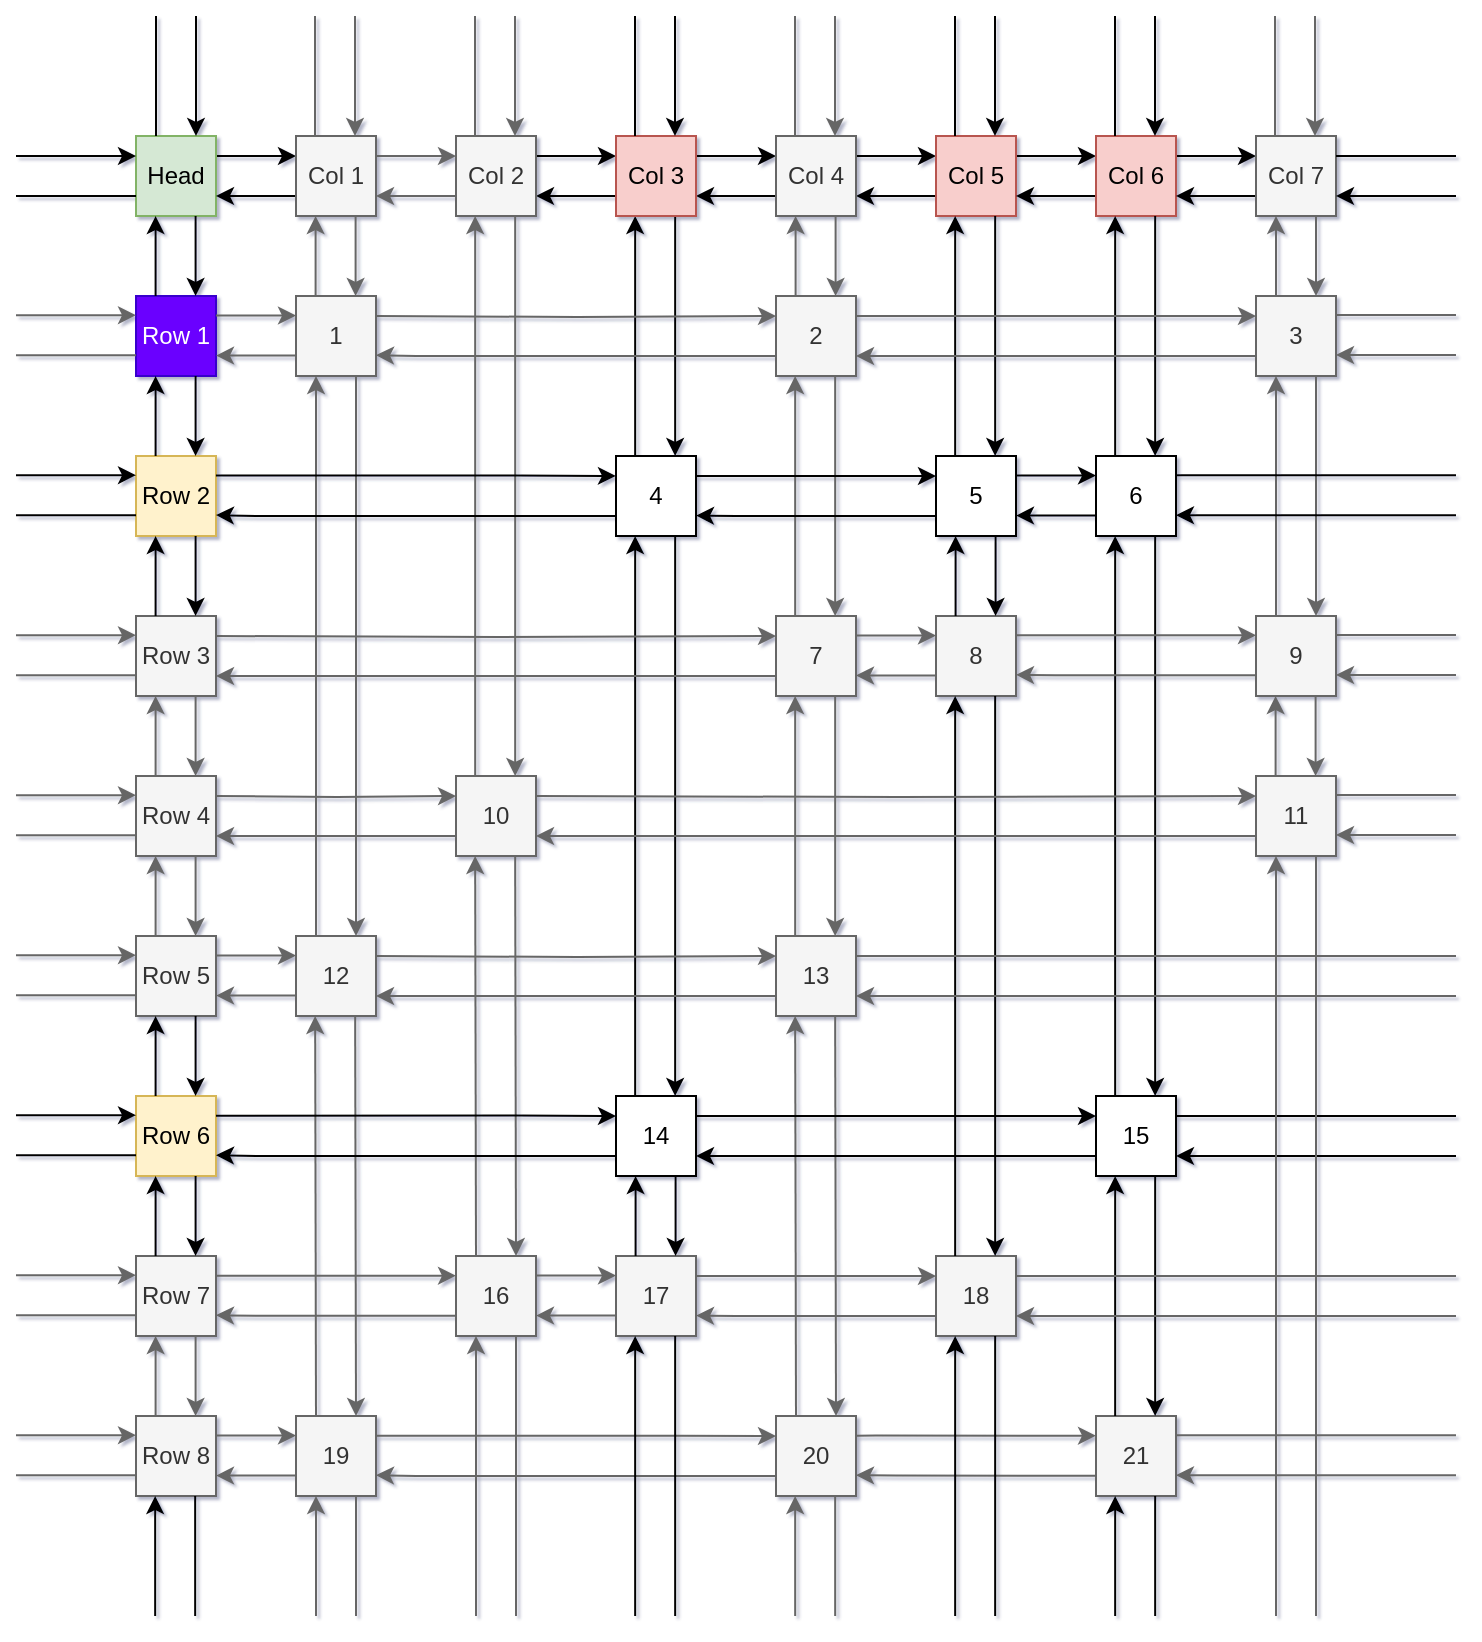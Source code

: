 <mxfile version="13.6.5">
    <diagram id="YvBQOzsvxOFlreOWt71U" name="Page-1">
        <mxGraphModel dx="745" dy="577" grid="1" gridSize="10" guides="1" tooltips="1" connect="1" arrows="1" fold="1" page="1" pageScale="1" pageWidth="827" pageHeight="1169" math="0" shadow="1">
            <root>
                <mxCell id="0"/>
                <mxCell id="1" parent="0"/>
                <mxCell id="n6aOTrb65r66QteSUWzc-81" value="" style="edgeStyle=orthogonalEdgeStyle;rounded=0;orthogonalLoop=1;jettySize=auto;html=1;" parent="1" source="n6aOTrb65r66QteSUWzc-1" target="n6aOTrb65r66QteSUWzc-2" edge="1">
                    <mxGeometry relative="1" as="geometry">
                        <Array as="points">
                            <mxPoint x="140" y="90"/>
                            <mxPoint x="140" y="90"/>
                        </Array>
                    </mxGeometry>
                </mxCell>
                <mxCell id="n6aOTrb65r66QteSUWzc-1" value="&lt;div&gt;Head&lt;/div&gt;" style="whiteSpace=wrap;html=1;aspect=fixed;fillColor=#d5e8d4;strokeColor=#82b366;" parent="1" vertex="1">
                    <mxGeometry x="80" y="80" width="40" height="40" as="geometry"/>
                </mxCell>
                <mxCell id="n6aOTrb65r66QteSUWzc-82" value="" style="edgeStyle=orthogonalEdgeStyle;rounded=0;orthogonalLoop=1;jettySize=auto;html=1;" parent="1" source="n6aOTrb65r66QteSUWzc-2" target="n6aOTrb65r66QteSUWzc-1" edge="1">
                    <mxGeometry relative="1" as="geometry">
                        <Array as="points">
                            <mxPoint x="140" y="110"/>
                            <mxPoint x="140" y="110"/>
                        </Array>
                    </mxGeometry>
                </mxCell>
                <mxCell id="n6aOTrb65r66QteSUWzc-83" value="" style="edgeStyle=orthogonalEdgeStyle;rounded=0;orthogonalLoop=1;jettySize=auto;html=1;fillColor=#f5f5f5;strokeColor=#666666;" parent="1" source="n6aOTrb65r66QteSUWzc-2" target="n6aOTrb65r66QteSUWzc-4" edge="1">
                    <mxGeometry relative="1" as="geometry">
                        <Array as="points">
                            <mxPoint x="220" y="90"/>
                            <mxPoint x="220" y="90"/>
                        </Array>
                    </mxGeometry>
                </mxCell>
                <mxCell id="n6aOTrb65r66QteSUWzc-2" value="" style="whiteSpace=wrap;html=1;aspect=fixed;fillColor=#f5f5f5;strokeColor=#666666;fontColor=#333333;" parent="1" vertex="1">
                    <mxGeometry x="160" y="80" width="40" height="40" as="geometry"/>
                </mxCell>
                <mxCell id="n6aOTrb65r66QteSUWzc-85" value="" style="edgeStyle=orthogonalEdgeStyle;rounded=0;orthogonalLoop=1;jettySize=auto;html=1;fillColor=#f5f5f5;strokeColor=#666666;" parent="1" source="n6aOTrb65r66QteSUWzc-4" target="n6aOTrb65r66QteSUWzc-2" edge="1">
                    <mxGeometry relative="1" as="geometry">
                        <Array as="points">
                            <mxPoint x="220" y="110"/>
                            <mxPoint x="220" y="110"/>
                        </Array>
                    </mxGeometry>
                </mxCell>
                <mxCell id="n6aOTrb65r66QteSUWzc-86" value="" style="edgeStyle=orthogonalEdgeStyle;rounded=0;orthogonalLoop=1;jettySize=auto;html=1;" parent="1" source="n6aOTrb65r66QteSUWzc-4" target="n6aOTrb65r66QteSUWzc-5" edge="1">
                    <mxGeometry relative="1" as="geometry">
                        <Array as="points">
                            <mxPoint x="300" y="90"/>
                            <mxPoint x="300" y="90"/>
                        </Array>
                    </mxGeometry>
                </mxCell>
                <mxCell id="n6aOTrb65r66QteSUWzc-4" value="" style="whiteSpace=wrap;html=1;aspect=fixed;fillColor=#f5f5f5;strokeColor=#666666;fontColor=#333333;" parent="1" vertex="1">
                    <mxGeometry x="240" y="80" width="40" height="40" as="geometry"/>
                </mxCell>
                <mxCell id="n6aOTrb65r66QteSUWzc-87" value="" style="edgeStyle=orthogonalEdgeStyle;rounded=0;orthogonalLoop=1;jettySize=auto;html=1;" parent="1" source="n6aOTrb65r66QteSUWzc-5" target="n6aOTrb65r66QteSUWzc-4" edge="1">
                    <mxGeometry relative="1" as="geometry">
                        <Array as="points">
                            <mxPoint x="300" y="110"/>
                            <mxPoint x="300" y="110"/>
                        </Array>
                    </mxGeometry>
                </mxCell>
                <mxCell id="n6aOTrb65r66QteSUWzc-88" value="" style="edgeStyle=orthogonalEdgeStyle;rounded=0;orthogonalLoop=1;jettySize=auto;html=1;" parent="1" source="n6aOTrb65r66QteSUWzc-5" target="n6aOTrb65r66QteSUWzc-6" edge="1">
                    <mxGeometry relative="1" as="geometry">
                        <Array as="points">
                            <mxPoint x="380" y="90"/>
                            <mxPoint x="380" y="90"/>
                        </Array>
                    </mxGeometry>
                </mxCell>
                <mxCell id="n6aOTrb65r66QteSUWzc-5" value="" style="whiteSpace=wrap;html=1;aspect=fixed;" parent="1" vertex="1">
                    <mxGeometry x="320" y="80" width="40" height="40" as="geometry"/>
                </mxCell>
                <mxCell id="n6aOTrb65r66QteSUWzc-89" value="" style="edgeStyle=orthogonalEdgeStyle;rounded=0;orthogonalLoop=1;jettySize=auto;html=1;" parent="1" source="n6aOTrb65r66QteSUWzc-6" target="n6aOTrb65r66QteSUWzc-5" edge="1">
                    <mxGeometry relative="1" as="geometry">
                        <Array as="points">
                            <mxPoint x="380" y="110"/>
                            <mxPoint x="380" y="110"/>
                        </Array>
                    </mxGeometry>
                </mxCell>
                <mxCell id="n6aOTrb65r66QteSUWzc-90" value="" style="edgeStyle=orthogonalEdgeStyle;rounded=0;orthogonalLoop=1;jettySize=auto;html=1;" parent="1" source="n6aOTrb65r66QteSUWzc-6" target="n6aOTrb65r66QteSUWzc-7" edge="1">
                    <mxGeometry relative="1" as="geometry">
                        <Array as="points">
                            <mxPoint x="460" y="90"/>
                            <mxPoint x="460" y="90"/>
                        </Array>
                    </mxGeometry>
                </mxCell>
                <mxCell id="n6aOTrb65r66QteSUWzc-6" value="" style="whiteSpace=wrap;html=1;aspect=fixed;fillColor=#f5f5f5;strokeColor=#666666;fontColor=#333333;" parent="1" vertex="1">
                    <mxGeometry x="400" y="80" width="40" height="40" as="geometry"/>
                </mxCell>
                <mxCell id="n6aOTrb65r66QteSUWzc-91" value="" style="edgeStyle=orthogonalEdgeStyle;rounded=0;orthogonalLoop=1;jettySize=auto;html=1;" parent="1" source="n6aOTrb65r66QteSUWzc-7" target="n6aOTrb65r66QteSUWzc-6" edge="1">
                    <mxGeometry relative="1" as="geometry">
                        <Array as="points">
                            <mxPoint x="460" y="110"/>
                            <mxPoint x="460" y="110"/>
                        </Array>
                    </mxGeometry>
                </mxCell>
                <mxCell id="n6aOTrb65r66QteSUWzc-92" value="" style="edgeStyle=orthogonalEdgeStyle;rounded=0;orthogonalLoop=1;jettySize=auto;html=1;" parent="1" source="n6aOTrb65r66QteSUWzc-7" target="n6aOTrb65r66QteSUWzc-8" edge="1">
                    <mxGeometry relative="1" as="geometry">
                        <Array as="points">
                            <mxPoint x="540" y="90"/>
                            <mxPoint x="540" y="90"/>
                        </Array>
                    </mxGeometry>
                </mxCell>
                <mxCell id="n6aOTrb65r66QteSUWzc-7" value="Col 5" style="whiteSpace=wrap;html=1;aspect=fixed;fillColor=#f8cecc;strokeColor=#b85450;" parent="1" vertex="1">
                    <mxGeometry x="480" y="80" width="40" height="40" as="geometry"/>
                </mxCell>
                <mxCell id="n6aOTrb65r66QteSUWzc-93" value="" style="edgeStyle=orthogonalEdgeStyle;rounded=0;orthogonalLoop=1;jettySize=auto;html=1;" parent="1" source="n6aOTrb65r66QteSUWzc-8" target="n6aOTrb65r66QteSUWzc-7" edge="1">
                    <mxGeometry relative="1" as="geometry">
                        <Array as="points">
                            <mxPoint x="540" y="110"/>
                            <mxPoint x="540" y="110"/>
                        </Array>
                    </mxGeometry>
                </mxCell>
                <mxCell id="n6aOTrb65r66QteSUWzc-94" value="" style="edgeStyle=orthogonalEdgeStyle;rounded=0;orthogonalLoop=1;jettySize=auto;html=1;" parent="1" source="n6aOTrb65r66QteSUWzc-8" target="n6aOTrb65r66QteSUWzc-9" edge="1">
                    <mxGeometry relative="1" as="geometry">
                        <Array as="points">
                            <mxPoint x="620" y="90"/>
                            <mxPoint x="620" y="90"/>
                        </Array>
                    </mxGeometry>
                </mxCell>
                <mxCell id="n6aOTrb65r66QteSUWzc-8" value="Col 6" style="whiteSpace=wrap;html=1;aspect=fixed;fillColor=#f8cecc;strokeColor=#b85450;" parent="1" vertex="1">
                    <mxGeometry x="560" y="80" width="40" height="40" as="geometry"/>
                </mxCell>
                <mxCell id="n6aOTrb65r66QteSUWzc-95" value="" style="edgeStyle=orthogonalEdgeStyle;rounded=0;orthogonalLoop=1;jettySize=auto;html=1;" parent="1" source="n6aOTrb65r66QteSUWzc-9" target="n6aOTrb65r66QteSUWzc-8" edge="1">
                    <mxGeometry relative="1" as="geometry">
                        <Array as="points">
                            <mxPoint x="620" y="110"/>
                            <mxPoint x="620" y="110"/>
                        </Array>
                    </mxGeometry>
                </mxCell>
                <mxCell id="n6aOTrb65r66QteSUWzc-96" value="" style="edgeStyle=orthogonalEdgeStyle;rounded=0;orthogonalLoop=1;jettySize=auto;html=1;fillColor=#f5f5f5;strokeColor=#666666;" parent="1" source="n6aOTrb65r66QteSUWzc-9" target="n6aOTrb65r66QteSUWzc-17" edge="1">
                    <mxGeometry relative="1" as="geometry">
                        <Array as="points">
                            <mxPoint x="670" y="140"/>
                            <mxPoint x="670" y="140"/>
                        </Array>
                    </mxGeometry>
                </mxCell>
                <mxCell id="n6aOTrb65r66QteSUWzc-9" value="Col 7" style="whiteSpace=wrap;html=1;aspect=fixed;fillColor=#f5f5f5;strokeColor=#666666;fontColor=#333333;" parent="1" vertex="1">
                    <mxGeometry x="640" y="80" width="40" height="40" as="geometry"/>
                </mxCell>
                <mxCell id="n6aOTrb65r66QteSUWzc-10" value="Row 1" style="whiteSpace=wrap;html=1;aspect=fixed;fillColor=#6a00ff;strokeColor=#3700CC;fontColor=#ffffff;" parent="1" vertex="1">
                    <mxGeometry x="80" y="160" width="40" height="40" as="geometry"/>
                </mxCell>
                <mxCell id="n6aOTrb65r66QteSUWzc-11" value="1" style="whiteSpace=wrap;html=1;aspect=fixed;fillColor=#f5f5f5;strokeColor=#666666;fontColor=#333333;" parent="1" vertex="1">
                    <mxGeometry x="160" y="160" width="40" height="40" as="geometry"/>
                </mxCell>
                <mxCell id="n6aOTrb65r66QteSUWzc-14" value="2" style="whiteSpace=wrap;html=1;aspect=fixed;fillColor=#f5f5f5;strokeColor=#666666;fontColor=#333333;" parent="1" vertex="1">
                    <mxGeometry x="400" y="160" width="40" height="40" as="geometry"/>
                </mxCell>
                <mxCell id="n6aOTrb65r66QteSUWzc-97" value="" style="edgeStyle=orthogonalEdgeStyle;rounded=0;orthogonalLoop=1;jettySize=auto;html=1;fillColor=#f5f5f5;strokeColor=#666666;" parent="1" source="n6aOTrb65r66QteSUWzc-17" target="n6aOTrb65r66QteSUWzc-9" edge="1">
                    <mxGeometry relative="1" as="geometry">
                        <Array as="points">
                            <mxPoint x="650" y="140"/>
                            <mxPoint x="650" y="140"/>
                        </Array>
                    </mxGeometry>
                </mxCell>
                <mxCell id="n6aOTrb65r66QteSUWzc-17" value="3" style="whiteSpace=wrap;html=1;aspect=fixed;fillColor=#f5f5f5;strokeColor=#666666;fontColor=#333333;" parent="1" vertex="1">
                    <mxGeometry x="640" y="160" width="40" height="40" as="geometry"/>
                </mxCell>
                <mxCell id="n6aOTrb65r66QteSUWzc-18" value="Row 2" style="whiteSpace=wrap;html=1;aspect=fixed;fillColor=#fff2cc;strokeColor=#d6b656;" parent="1" vertex="1">
                    <mxGeometry x="80" y="240" width="40" height="40" as="geometry"/>
                </mxCell>
                <mxCell id="n6aOTrb65r66QteSUWzc-21" value="4" style="whiteSpace=wrap;html=1;aspect=fixed;" parent="1" vertex="1">
                    <mxGeometry x="320" y="240" width="40" height="40" as="geometry"/>
                </mxCell>
                <mxCell id="n6aOTrb65r66QteSUWzc-23" value="5" style="whiteSpace=wrap;html=1;aspect=fixed;" parent="1" vertex="1">
                    <mxGeometry x="480" y="240" width="40" height="40" as="geometry"/>
                </mxCell>
                <mxCell id="n6aOTrb65r66QteSUWzc-24" value="6" style="whiteSpace=wrap;html=1;aspect=fixed;" parent="1" vertex="1">
                    <mxGeometry x="560" y="240" width="40" height="40" as="geometry"/>
                </mxCell>
                <mxCell id="n6aOTrb65r66QteSUWzc-26" value="Row 3" style="whiteSpace=wrap;html=1;aspect=fixed;fillColor=#f5f5f5;strokeColor=#666666;fontColor=#333333;" parent="1" vertex="1">
                    <mxGeometry x="80" y="320" width="40" height="40" as="geometry"/>
                </mxCell>
                <mxCell id="n6aOTrb65r66QteSUWzc-30" value="7" style="whiteSpace=wrap;html=1;aspect=fixed;fillColor=#f5f5f5;strokeColor=#666666;fontColor=#333333;" parent="1" vertex="1">
                    <mxGeometry x="400" y="320" width="40" height="40" as="geometry"/>
                </mxCell>
                <mxCell id="n6aOTrb65r66QteSUWzc-31" value="8" style="whiteSpace=wrap;html=1;aspect=fixed;fillColor=#f5f5f5;strokeColor=#666666;fontColor=#333333;" parent="1" vertex="1">
                    <mxGeometry x="480" y="320" width="40" height="40" as="geometry"/>
                </mxCell>
                <mxCell id="n6aOTrb65r66QteSUWzc-33" value="9" style="whiteSpace=wrap;html=1;aspect=fixed;fillColor=#f5f5f5;strokeColor=#666666;fontColor=#333333;" parent="1" vertex="1">
                    <mxGeometry x="640" y="320" width="40" height="40" as="geometry"/>
                </mxCell>
                <mxCell id="n6aOTrb65r66QteSUWzc-34" value="Row 4" style="whiteSpace=wrap;html=1;aspect=fixed;fillColor=#f5f5f5;strokeColor=#666666;fontColor=#333333;" parent="1" vertex="1">
                    <mxGeometry x="80" y="400" width="40" height="40" as="geometry"/>
                </mxCell>
                <mxCell id="n6aOTrb65r66QteSUWzc-36" value="10" style="whiteSpace=wrap;html=1;aspect=fixed;fillColor=#f5f5f5;strokeColor=#666666;fontColor=#333333;" parent="1" vertex="1">
                    <mxGeometry x="240" y="400" width="40" height="40" as="geometry"/>
                </mxCell>
                <mxCell id="n6aOTrb65r66QteSUWzc-41" value="11" style="whiteSpace=wrap;html=1;aspect=fixed;fillColor=#f5f5f5;strokeColor=#666666;fontColor=#333333;" parent="1" vertex="1">
                    <mxGeometry x="640" y="400" width="40" height="40" as="geometry"/>
                </mxCell>
                <mxCell id="n6aOTrb65r66QteSUWzc-42" value="Row 5" style="whiteSpace=wrap;html=1;aspect=fixed;fillColor=#f5f5f5;strokeColor=#666666;fontColor=#333333;" parent="1" vertex="1">
                    <mxGeometry x="80" y="480" width="40" height="40" as="geometry"/>
                </mxCell>
                <mxCell id="n6aOTrb65r66QteSUWzc-43" value="12" style="whiteSpace=wrap;html=1;aspect=fixed;fillColor=#f5f5f5;strokeColor=#666666;fontColor=#333333;" parent="1" vertex="1">
                    <mxGeometry x="160" y="480" width="40" height="40" as="geometry"/>
                </mxCell>
                <mxCell id="n6aOTrb65r66QteSUWzc-46" value="13" style="whiteSpace=wrap;html=1;aspect=fixed;fillColor=#f5f5f5;strokeColor=#666666;fontColor=#333333;" parent="1" vertex="1">
                    <mxGeometry x="400" y="480" width="40" height="40" as="geometry"/>
                </mxCell>
                <mxCell id="n6aOTrb65r66QteSUWzc-50" value="Row 6" style="whiteSpace=wrap;html=1;aspect=fixed;fillColor=#fff2cc;strokeColor=#d6b656;" parent="1" vertex="1">
                    <mxGeometry x="80" y="560" width="40" height="40" as="geometry"/>
                </mxCell>
                <mxCell id="n6aOTrb65r66QteSUWzc-53" value="14" style="whiteSpace=wrap;html=1;aspect=fixed;" parent="1" vertex="1">
                    <mxGeometry x="320" y="560" width="40" height="40" as="geometry"/>
                </mxCell>
                <mxCell id="n6aOTrb65r66QteSUWzc-56" value="15" style="whiteSpace=wrap;html=1;aspect=fixed;" parent="1" vertex="1">
                    <mxGeometry x="560" y="560" width="40" height="40" as="geometry"/>
                </mxCell>
                <mxCell id="n6aOTrb65r66QteSUWzc-58" value="Row 7" style="whiteSpace=wrap;html=1;aspect=fixed;fillColor=#f5f5f5;strokeColor=#666666;fontColor=#333333;" parent="1" vertex="1">
                    <mxGeometry x="80" y="640" width="40" height="40" as="geometry"/>
                </mxCell>
                <mxCell id="n6aOTrb65r66QteSUWzc-60" value="16" style="whiteSpace=wrap;html=1;aspect=fixed;fillColor=#f5f5f5;strokeColor=#666666;fontColor=#333333;" parent="1" vertex="1">
                    <mxGeometry x="240" y="640" width="40" height="40" as="geometry"/>
                </mxCell>
                <mxCell id="n6aOTrb65r66QteSUWzc-61" value="17" style="whiteSpace=wrap;html=1;aspect=fixed;fillColor=#f5f5f5;strokeColor=#666666;fontColor=#333333;" parent="1" vertex="1">
                    <mxGeometry x="320" y="640" width="40" height="40" as="geometry"/>
                </mxCell>
                <mxCell id="n6aOTrb65r66QteSUWzc-63" value="18" style="whiteSpace=wrap;html=1;aspect=fixed;fillColor=#f5f5f5;strokeColor=#666666;fontColor=#333333;" parent="1" vertex="1">
                    <mxGeometry x="480" y="640" width="40" height="40" as="geometry"/>
                </mxCell>
                <mxCell id="n6aOTrb65r66QteSUWzc-66" value="Row 8" style="whiteSpace=wrap;html=1;aspect=fixed;fillColor=#f5f5f5;strokeColor=#666666;fontColor=#333333;" parent="1" vertex="1">
                    <mxGeometry x="80" y="720" width="40" height="40" as="geometry"/>
                </mxCell>
                <mxCell id="n6aOTrb65r66QteSUWzc-67" value="19" style="whiteSpace=wrap;html=1;aspect=fixed;fillColor=#f5f5f5;strokeColor=#666666;fontColor=#333333;" parent="1" vertex="1">
                    <mxGeometry x="160" y="720" width="40" height="40" as="geometry"/>
                </mxCell>
                <mxCell id="n6aOTrb65r66QteSUWzc-70" value="20" style="whiteSpace=wrap;html=1;aspect=fixed;fillColor=#f5f5f5;strokeColor=#666666;fontColor=#333333;" parent="1" vertex="1">
                    <mxGeometry x="400" y="720" width="40" height="40" as="geometry"/>
                </mxCell>
                <mxCell id="n6aOTrb65r66QteSUWzc-72" value="21" style="whiteSpace=wrap;html=1;aspect=fixed;fillColor=#f5f5f5;strokeColor=#666666;fontColor=#333333;" parent="1" vertex="1">
                    <mxGeometry x="560" y="720" width="40" height="40" as="geometry"/>
                </mxCell>
                <mxCell id="n6aOTrb65r66QteSUWzc-98" value="" style="endArrow=classic;html=1;exitX=0.75;exitY=1;exitDx=0;exitDy=0;entryX=0.75;entryY=0;entryDx=0;entryDy=0;fillColor=#f5f5f5;strokeColor=#666666;" parent="1" source="n6aOTrb65r66QteSUWzc-17" target="n6aOTrb65r66QteSUWzc-33" edge="1">
                    <mxGeometry width="50" height="50" relative="1" as="geometry">
                        <mxPoint x="330" y="230" as="sourcePoint"/>
                        <mxPoint x="380" y="180" as="targetPoint"/>
                    </mxGeometry>
                </mxCell>
                <mxCell id="n6aOTrb65r66QteSUWzc-99" value="" style="endArrow=classic;html=1;exitX=0.25;exitY=0;exitDx=0;exitDy=0;entryX=0.25;entryY=1;entryDx=0;entryDy=0;fillColor=#f5f5f5;strokeColor=#666666;" parent="1" source="n6aOTrb65r66QteSUWzc-33" target="n6aOTrb65r66QteSUWzc-17" edge="1">
                    <mxGeometry width="50" height="50" relative="1" as="geometry">
                        <mxPoint x="650" y="200" as="sourcePoint"/>
                        <mxPoint x="620" y="220" as="targetPoint"/>
                    </mxGeometry>
                </mxCell>
                <mxCell id="n6aOTrb65r66QteSUWzc-100" value="" style="endArrow=classic;html=1;exitX=0.75;exitY=1;exitDx=0;exitDy=0;entryX=0.75;entryY=0;entryDx=0;entryDy=0;" parent="1" edge="1">
                    <mxGeometry width="50" height="50" relative="1" as="geometry">
                        <mxPoint x="589.58" y="120" as="sourcePoint"/>
                        <mxPoint x="589.58" y="240" as="targetPoint"/>
                    </mxGeometry>
                </mxCell>
                <mxCell id="n6aOTrb65r66QteSUWzc-101" value="" style="endArrow=classic;html=1;exitX=0.25;exitY=0;exitDx=0;exitDy=0;entryX=0.25;entryY=1;entryDx=0;entryDy=0;" parent="1" edge="1">
                    <mxGeometry width="50" height="50" relative="1" as="geometry">
                        <mxPoint x="569.58" y="240" as="sourcePoint"/>
                        <mxPoint x="569.58" y="120" as="targetPoint"/>
                    </mxGeometry>
                </mxCell>
                <mxCell id="n6aOTrb65r66QteSUWzc-102" value="" style="endArrow=classic;html=1;exitX=0.75;exitY=1;exitDx=0;exitDy=0;entryX=0.75;entryY=0;entryDx=0;entryDy=0;" parent="1" edge="1">
                    <mxGeometry width="50" height="50" relative="1" as="geometry">
                        <mxPoint x="509.58" y="120" as="sourcePoint"/>
                        <mxPoint x="509.58" y="240" as="targetPoint"/>
                    </mxGeometry>
                </mxCell>
                <mxCell id="n6aOTrb65r66QteSUWzc-103" value="" style="endArrow=classic;html=1;exitX=0.25;exitY=0;exitDx=0;exitDy=0;entryX=0.25;entryY=1;entryDx=0;entryDy=0;" parent="1" edge="1">
                    <mxGeometry width="50" height="50" relative="1" as="geometry">
                        <mxPoint x="489.58" y="240" as="sourcePoint"/>
                        <mxPoint x="489.58" y="120" as="targetPoint"/>
                    </mxGeometry>
                </mxCell>
                <mxCell id="n6aOTrb65r66QteSUWzc-104" value="" style="endArrow=classic;html=1;exitX=0.75;exitY=1;exitDx=0;exitDy=0;entryX=0.75;entryY=0;entryDx=0;entryDy=0;fillColor=#f5f5f5;strokeColor=#666666;" parent="1" edge="1">
                    <mxGeometry width="50" height="50" relative="1" as="geometry">
                        <mxPoint x="429.58" y="200" as="sourcePoint"/>
                        <mxPoint x="429.58" y="320" as="targetPoint"/>
                    </mxGeometry>
                </mxCell>
                <mxCell id="n6aOTrb65r66QteSUWzc-105" value="" style="endArrow=classic;html=1;exitX=0.25;exitY=0;exitDx=0;exitDy=0;entryX=0.25;entryY=1;entryDx=0;entryDy=0;fillColor=#f5f5f5;strokeColor=#666666;" parent="1" edge="1">
                    <mxGeometry width="50" height="50" relative="1" as="geometry">
                        <mxPoint x="409.58" y="320" as="sourcePoint"/>
                        <mxPoint x="409.58" y="200" as="targetPoint"/>
                    </mxGeometry>
                </mxCell>
                <mxCell id="n6aOTrb65r66QteSUWzc-106" value="" style="endArrow=classic;html=1;exitX=0.75;exitY=1;exitDx=0;exitDy=0;entryX=0.75;entryY=0;entryDx=0;entryDy=0;fillColor=#f5f5f5;strokeColor=#666666;" parent="1" edge="1">
                    <mxGeometry width="50" height="50" relative="1" as="geometry">
                        <mxPoint x="429.58" y="360" as="sourcePoint"/>
                        <mxPoint x="429.58" y="480" as="targetPoint"/>
                    </mxGeometry>
                </mxCell>
                <mxCell id="n6aOTrb65r66QteSUWzc-107" value="" style="endArrow=classic;html=1;exitX=0.25;exitY=0;exitDx=0;exitDy=0;entryX=0.25;entryY=1;entryDx=0;entryDy=0;fillColor=#f5f5f5;strokeColor=#666666;" parent="1" edge="1">
                    <mxGeometry width="50" height="50" relative="1" as="geometry">
                        <mxPoint x="409.58" y="480" as="sourcePoint"/>
                        <mxPoint x="409.58" y="360" as="targetPoint"/>
                    </mxGeometry>
                </mxCell>
                <mxCell id="n6aOTrb65r66QteSUWzc-108" value="" style="endArrow=classic;html=1;exitX=0.75;exitY=1;exitDx=0;exitDy=0;entryX=0.75;entryY=0;entryDx=0;entryDy=0;fillColor=#f5f5f5;strokeColor=#666666;" parent="1" target="n6aOTrb65r66QteSUWzc-70" edge="1">
                    <mxGeometry width="50" height="50" relative="1" as="geometry">
                        <mxPoint x="429.58" y="520" as="sourcePoint"/>
                        <mxPoint x="429.58" y="640" as="targetPoint"/>
                    </mxGeometry>
                </mxCell>
                <mxCell id="n6aOTrb65r66QteSUWzc-109" value="" style="endArrow=classic;html=1;exitX=0.25;exitY=0;exitDx=0;exitDy=0;entryX=0.25;entryY=1;entryDx=0;entryDy=0;fillColor=#f5f5f5;strokeColor=#666666;" parent="1" source="n6aOTrb65r66QteSUWzc-70" edge="1">
                    <mxGeometry width="50" height="50" relative="1" as="geometry">
                        <mxPoint x="409.58" y="640" as="sourcePoint"/>
                        <mxPoint x="409.58" y="520" as="targetPoint"/>
                    </mxGeometry>
                </mxCell>
                <mxCell id="n6aOTrb65r66QteSUWzc-110" value="" style="endArrow=classic;html=1;exitX=0.75;exitY=1;exitDx=0;exitDy=0;entryX=0.75;entryY=0;entryDx=0;entryDy=0;fillColor=#f5f5f5;strokeColor=#666666;" parent="1" edge="1">
                    <mxGeometry width="50" height="50" relative="1" as="geometry">
                        <mxPoint x="189.58" y="520.0" as="sourcePoint"/>
                        <mxPoint x="190" y="720" as="targetPoint"/>
                    </mxGeometry>
                </mxCell>
                <mxCell id="n6aOTrb65r66QteSUWzc-111" value="" style="endArrow=classic;html=1;exitX=0.25;exitY=0;exitDx=0;exitDy=0;entryX=0.25;entryY=1;entryDx=0;entryDy=0;fillColor=#f5f5f5;strokeColor=#666666;" parent="1" edge="1">
                    <mxGeometry width="50" height="50" relative="1" as="geometry">
                        <mxPoint x="170" y="720" as="sourcePoint"/>
                        <mxPoint x="169.58" y="520.0" as="targetPoint"/>
                    </mxGeometry>
                </mxCell>
                <mxCell id="n6aOTrb65r66QteSUWzc-112" value="" style="endArrow=classic;html=1;exitX=0.75;exitY=1;exitDx=0;exitDy=0;entryX=0.75;entryY=0;entryDx=0;entryDy=0;fillColor=#f5f5f5;strokeColor=#666666;" parent="1" edge="1">
                    <mxGeometry width="50" height="50" relative="1" as="geometry">
                        <mxPoint x="269.58" y="440.0" as="sourcePoint"/>
                        <mxPoint x="270" y="640" as="targetPoint"/>
                    </mxGeometry>
                </mxCell>
                <mxCell id="n6aOTrb65r66QteSUWzc-113" value="" style="endArrow=classic;html=1;exitX=0.25;exitY=0;exitDx=0;exitDy=0;entryX=0.25;entryY=1;entryDx=0;entryDy=0;fillColor=#f5f5f5;strokeColor=#666666;" parent="1" edge="1">
                    <mxGeometry width="50" height="50" relative="1" as="geometry">
                        <mxPoint x="250" y="640" as="sourcePoint"/>
                        <mxPoint x="249.58" y="440.0" as="targetPoint"/>
                    </mxGeometry>
                </mxCell>
                <mxCell id="n6aOTrb65r66QteSUWzc-114" value="" style="endArrow=classic;html=1;exitX=0.75;exitY=1;exitDx=0;exitDy=0;entryX=0.75;entryY=0;entryDx=0;entryDy=0;fillColor=#f5f5f5;strokeColor=#666666;" parent="1" source="n6aOTrb65r66QteSUWzc-11" edge="1">
                    <mxGeometry width="50" height="50" relative="1" as="geometry">
                        <mxPoint x="189.58" y="280.0" as="sourcePoint"/>
                        <mxPoint x="190" y="480" as="targetPoint"/>
                    </mxGeometry>
                </mxCell>
                <mxCell id="n6aOTrb65r66QteSUWzc-115" value="" style="endArrow=classic;html=1;exitX=0.25;exitY=0;exitDx=0;exitDy=0;entryX=0.25;entryY=1;entryDx=0;entryDy=0;fillColor=#f5f5f5;strokeColor=#666666;" parent="1" target="n6aOTrb65r66QteSUWzc-11" edge="1">
                    <mxGeometry width="50" height="50" relative="1" as="geometry">
                        <mxPoint x="170" y="480" as="sourcePoint"/>
                        <mxPoint x="169.58" y="280.0" as="targetPoint"/>
                    </mxGeometry>
                </mxCell>
                <mxCell id="n6aOTrb65r66QteSUWzc-116" value="" style="endArrow=classic;html=1;exitX=0.75;exitY=1;exitDx=0;exitDy=0;entryX=0.75;entryY=0;entryDx=0;entryDy=0;fillColor=#f5f5f5;strokeColor=#666666;" parent="1" edge="1">
                    <mxGeometry width="50" height="50" relative="1" as="geometry">
                        <mxPoint x="269.58" y="120" as="sourcePoint"/>
                        <mxPoint x="269.58" y="400.0" as="targetPoint"/>
                    </mxGeometry>
                </mxCell>
                <mxCell id="n6aOTrb65r66QteSUWzc-117" value="" style="endArrow=classic;html=1;exitX=0.25;exitY=0;exitDx=0;exitDy=0;entryX=0.25;entryY=1;entryDx=0;entryDy=0;fillColor=#f5f5f5;strokeColor=#666666;" parent="1" edge="1">
                    <mxGeometry width="50" height="50" relative="1" as="geometry">
                        <mxPoint x="249.58" y="400.0" as="sourcePoint"/>
                        <mxPoint x="249.58" y="120" as="targetPoint"/>
                    </mxGeometry>
                </mxCell>
                <mxCell id="n6aOTrb65r66QteSUWzc-118" value="" style="endArrow=classic;html=1;exitX=0.75;exitY=1;exitDx=0;exitDy=0;entryX=0.75;entryY=0;entryDx=0;entryDy=0;" parent="1" edge="1">
                    <mxGeometry width="50" height="50" relative="1" as="geometry">
                        <mxPoint x="349.58" y="120" as="sourcePoint"/>
                        <mxPoint x="349.58" y="240" as="targetPoint"/>
                    </mxGeometry>
                </mxCell>
                <mxCell id="n6aOTrb65r66QteSUWzc-119" value="" style="endArrow=classic;html=1;exitX=0.25;exitY=0;exitDx=0;exitDy=0;entryX=0.25;entryY=1;entryDx=0;entryDy=0;" parent="1" edge="1">
                    <mxGeometry width="50" height="50" relative="1" as="geometry">
                        <mxPoint x="329.58" y="240" as="sourcePoint"/>
                        <mxPoint x="329.58" y="120" as="targetPoint"/>
                    </mxGeometry>
                </mxCell>
                <mxCell id="n6aOTrb65r66QteSUWzc-120" value="" style="endArrow=classic;html=1;exitX=0.75;exitY=1;exitDx=0;exitDy=0;entryX=0.75;entryY=0;entryDx=0;entryDy=0;" parent="1" edge="1">
                    <mxGeometry width="50" height="50" relative="1" as="geometry">
                        <mxPoint x="589.58" y="280" as="sourcePoint"/>
                        <mxPoint x="589.58" y="560.0" as="targetPoint"/>
                    </mxGeometry>
                </mxCell>
                <mxCell id="n6aOTrb65r66QteSUWzc-121" value="" style="endArrow=classic;html=1;exitX=0.25;exitY=0;exitDx=0;exitDy=0;entryX=0.25;entryY=1;entryDx=0;entryDy=0;" parent="1" edge="1">
                    <mxGeometry width="50" height="50" relative="1" as="geometry">
                        <mxPoint x="569.58" y="560.0" as="sourcePoint"/>
                        <mxPoint x="569.58" y="280" as="targetPoint"/>
                    </mxGeometry>
                </mxCell>
                <mxCell id="n6aOTrb65r66QteSUWzc-122" value="" style="endArrow=classic;html=1;exitX=0.75;exitY=1;exitDx=0;exitDy=0;entryX=0.75;entryY=0;entryDx=0;entryDy=0;" parent="1" edge="1">
                    <mxGeometry width="50" height="50" relative="1" as="geometry">
                        <mxPoint x="509.58" y="360" as="sourcePoint"/>
                        <mxPoint x="509.58" y="640.0" as="targetPoint"/>
                    </mxGeometry>
                </mxCell>
                <mxCell id="n6aOTrb65r66QteSUWzc-123" value="" style="endArrow=classic;html=1;exitX=0.25;exitY=0;exitDx=0;exitDy=0;entryX=0.25;entryY=1;entryDx=0;entryDy=0;" parent="1" edge="1">
                    <mxGeometry width="50" height="50" relative="1" as="geometry">
                        <mxPoint x="489.58" y="640.0" as="sourcePoint"/>
                        <mxPoint x="489.58" y="360" as="targetPoint"/>
                    </mxGeometry>
                </mxCell>
                <mxCell id="n6aOTrb65r66QteSUWzc-124" value="" style="endArrow=classic;html=1;exitX=0.75;exitY=1;exitDx=0;exitDy=0;entryX=0.75;entryY=0;entryDx=0;entryDy=0;" parent="1" edge="1">
                    <mxGeometry width="50" height="50" relative="1" as="geometry">
                        <mxPoint x="349.58" y="280" as="sourcePoint"/>
                        <mxPoint x="349.58" y="560.0" as="targetPoint"/>
                    </mxGeometry>
                </mxCell>
                <mxCell id="n6aOTrb65r66QteSUWzc-125" value="" style="endArrow=classic;html=1;exitX=0.25;exitY=0;exitDx=0;exitDy=0;entryX=0.25;entryY=1;entryDx=0;entryDy=0;" parent="1" edge="1">
                    <mxGeometry width="50" height="50" relative="1" as="geometry">
                        <mxPoint x="329.58" y="560.0" as="sourcePoint"/>
                        <mxPoint x="329.58" y="280" as="targetPoint"/>
                    </mxGeometry>
                </mxCell>
                <mxCell id="n6aOTrb65r66QteSUWzc-126" value="" style="edgeStyle=orthogonalEdgeStyle;rounded=0;orthogonalLoop=1;jettySize=auto;html=1;fillColor=#f5f5f5;strokeColor=#666666;" parent="1" edge="1">
                    <mxGeometry relative="1" as="geometry">
                        <mxPoint x="429.8" y="120" as="sourcePoint"/>
                        <mxPoint x="429.8" y="160" as="targetPoint"/>
                        <Array as="points">
                            <mxPoint x="429.8" y="140"/>
                            <mxPoint x="429.8" y="140"/>
                        </Array>
                    </mxGeometry>
                </mxCell>
                <mxCell id="n6aOTrb65r66QteSUWzc-127" value="" style="edgeStyle=orthogonalEdgeStyle;rounded=0;orthogonalLoop=1;jettySize=auto;html=1;fillColor=#f5f5f5;strokeColor=#666666;" parent="1" edge="1">
                    <mxGeometry relative="1" as="geometry">
                        <mxPoint x="409.8" y="160" as="sourcePoint"/>
                        <mxPoint x="409.8" y="120" as="targetPoint"/>
                        <Array as="points">
                            <mxPoint x="409.8" y="140"/>
                            <mxPoint x="409.8" y="140"/>
                        </Array>
                    </mxGeometry>
                </mxCell>
                <mxCell id="n6aOTrb65r66QteSUWzc-128" value="" style="edgeStyle=orthogonalEdgeStyle;rounded=0;orthogonalLoop=1;jettySize=auto;html=1;fillColor=#f5f5f5;strokeColor=#666666;" parent="1" edge="1">
                    <mxGeometry relative="1" as="geometry">
                        <mxPoint x="669.8" y="360" as="sourcePoint"/>
                        <mxPoint x="669.8" y="400" as="targetPoint"/>
                        <Array as="points">
                            <mxPoint x="669.8" y="380"/>
                            <mxPoint x="669.8" y="380"/>
                        </Array>
                    </mxGeometry>
                </mxCell>
                <mxCell id="n6aOTrb65r66QteSUWzc-129" value="" style="edgeStyle=orthogonalEdgeStyle;rounded=0;orthogonalLoop=1;jettySize=auto;html=1;fillColor=#f5f5f5;strokeColor=#666666;" parent="1" edge="1">
                    <mxGeometry relative="1" as="geometry">
                        <mxPoint x="649.8" y="400" as="sourcePoint"/>
                        <mxPoint x="649.8" y="360" as="targetPoint"/>
                        <Array as="points">
                            <mxPoint x="649.8" y="380"/>
                            <mxPoint x="649.8" y="380"/>
                        </Array>
                    </mxGeometry>
                </mxCell>
                <mxCell id="n6aOTrb65r66QteSUWzc-130" value="" style="edgeStyle=orthogonalEdgeStyle;rounded=0;orthogonalLoop=1;jettySize=auto;html=1;" parent="1" edge="1">
                    <mxGeometry relative="1" as="geometry">
                        <mxPoint x="509.8" y="280" as="sourcePoint"/>
                        <mxPoint x="509.8" y="320" as="targetPoint"/>
                        <Array as="points">
                            <mxPoint x="509.8" y="300"/>
                            <mxPoint x="509.8" y="300"/>
                        </Array>
                    </mxGeometry>
                </mxCell>
                <mxCell id="n6aOTrb65r66QteSUWzc-131" value="" style="edgeStyle=orthogonalEdgeStyle;rounded=0;orthogonalLoop=1;jettySize=auto;html=1;" parent="1" edge="1">
                    <mxGeometry relative="1" as="geometry">
                        <mxPoint x="489.8" y="320" as="sourcePoint"/>
                        <mxPoint x="489.8" y="280" as="targetPoint"/>
                        <Array as="points">
                            <mxPoint x="489.8" y="300"/>
                            <mxPoint x="489.8" y="300"/>
                        </Array>
                    </mxGeometry>
                </mxCell>
                <mxCell id="n6aOTrb65r66QteSUWzc-132" value="" style="edgeStyle=orthogonalEdgeStyle;rounded=0;orthogonalLoop=1;jettySize=auto;html=1;fillColor=#f5f5f5;strokeColor=#666666;" parent="1" edge="1">
                    <mxGeometry relative="1" as="geometry">
                        <mxPoint x="189.8" y="120" as="sourcePoint"/>
                        <mxPoint x="189.8" y="160" as="targetPoint"/>
                        <Array as="points">
                            <mxPoint x="189.8" y="140"/>
                            <mxPoint x="189.8" y="140"/>
                        </Array>
                    </mxGeometry>
                </mxCell>
                <mxCell id="n6aOTrb65r66QteSUWzc-133" value="" style="edgeStyle=orthogonalEdgeStyle;rounded=0;orthogonalLoop=1;jettySize=auto;html=1;fillColor=#f5f5f5;strokeColor=#666666;" parent="1" edge="1">
                    <mxGeometry relative="1" as="geometry">
                        <mxPoint x="169.8" y="160" as="sourcePoint"/>
                        <mxPoint x="169.8" y="120" as="targetPoint"/>
                        <Array as="points">
                            <mxPoint x="169.8" y="140"/>
                            <mxPoint x="169.8" y="140"/>
                        </Array>
                    </mxGeometry>
                </mxCell>
                <mxCell id="n6aOTrb65r66QteSUWzc-134" value="" style="edgeStyle=orthogonalEdgeStyle;rounded=0;orthogonalLoop=1;jettySize=auto;html=1;" parent="1" edge="1">
                    <mxGeometry relative="1" as="geometry">
                        <mxPoint x="109.8" y="120" as="sourcePoint"/>
                        <mxPoint x="109.8" y="160" as="targetPoint"/>
                        <Array as="points">
                            <mxPoint x="109.8" y="140"/>
                            <mxPoint x="109.8" y="140"/>
                        </Array>
                    </mxGeometry>
                </mxCell>
                <mxCell id="n6aOTrb65r66QteSUWzc-135" value="" style="edgeStyle=orthogonalEdgeStyle;rounded=0;orthogonalLoop=1;jettySize=auto;html=1;" parent="1" edge="1">
                    <mxGeometry relative="1" as="geometry">
                        <mxPoint x="89.8" y="160" as="sourcePoint"/>
                        <mxPoint x="89.8" y="120" as="targetPoint"/>
                        <Array as="points">
                            <mxPoint x="89.8" y="140"/>
                            <mxPoint x="89.8" y="140"/>
                        </Array>
                    </mxGeometry>
                </mxCell>
                <mxCell id="n6aOTrb65r66QteSUWzc-136" value="" style="edgeStyle=orthogonalEdgeStyle;rounded=0;orthogonalLoop=1;jettySize=auto;html=1;" parent="1" edge="1">
                    <mxGeometry relative="1" as="geometry">
                        <mxPoint x="109.8" y="200" as="sourcePoint"/>
                        <mxPoint x="109.8" y="240" as="targetPoint"/>
                        <Array as="points">
                            <mxPoint x="109.8" y="220"/>
                            <mxPoint x="109.8" y="220"/>
                        </Array>
                    </mxGeometry>
                </mxCell>
                <mxCell id="n6aOTrb65r66QteSUWzc-137" value="" style="edgeStyle=orthogonalEdgeStyle;rounded=0;orthogonalLoop=1;jettySize=auto;html=1;" parent="1" edge="1">
                    <mxGeometry relative="1" as="geometry">
                        <mxPoint x="89.8" y="240" as="sourcePoint"/>
                        <mxPoint x="89.8" y="200" as="targetPoint"/>
                        <Array as="points">
                            <mxPoint x="89.8" y="220"/>
                            <mxPoint x="89.8" y="220"/>
                        </Array>
                    </mxGeometry>
                </mxCell>
                <mxCell id="n6aOTrb65r66QteSUWzc-138" value="" style="edgeStyle=orthogonalEdgeStyle;rounded=0;orthogonalLoop=1;jettySize=auto;html=1;" parent="1" edge="1">
                    <mxGeometry relative="1" as="geometry">
                        <mxPoint x="109.8" y="280" as="sourcePoint"/>
                        <mxPoint x="109.8" y="320" as="targetPoint"/>
                        <Array as="points">
                            <mxPoint x="109.8" y="300"/>
                            <mxPoint x="109.8" y="300"/>
                        </Array>
                    </mxGeometry>
                </mxCell>
                <mxCell id="n6aOTrb65r66QteSUWzc-139" value="" style="edgeStyle=orthogonalEdgeStyle;rounded=0;orthogonalLoop=1;jettySize=auto;html=1;" parent="1" edge="1">
                    <mxGeometry relative="1" as="geometry">
                        <mxPoint x="89.8" y="320" as="sourcePoint"/>
                        <mxPoint x="89.8" y="280" as="targetPoint"/>
                        <Array as="points">
                            <mxPoint x="89.8" y="300"/>
                            <mxPoint x="89.8" y="300"/>
                        </Array>
                    </mxGeometry>
                </mxCell>
                <mxCell id="n6aOTrb65r66QteSUWzc-140" value="" style="edgeStyle=orthogonalEdgeStyle;rounded=0;orthogonalLoop=1;jettySize=auto;html=1;fillColor=#f5f5f5;strokeColor=#666666;" parent="1" edge="1">
                    <mxGeometry relative="1" as="geometry">
                        <mxPoint x="109.8" y="360" as="sourcePoint"/>
                        <mxPoint x="109.8" y="400" as="targetPoint"/>
                        <Array as="points">
                            <mxPoint x="109.8" y="380"/>
                            <mxPoint x="109.8" y="380"/>
                        </Array>
                    </mxGeometry>
                </mxCell>
                <mxCell id="n6aOTrb65r66QteSUWzc-141" value="" style="edgeStyle=orthogonalEdgeStyle;rounded=0;orthogonalLoop=1;jettySize=auto;html=1;fillColor=#f5f5f5;strokeColor=#666666;" parent="1" edge="1">
                    <mxGeometry relative="1" as="geometry">
                        <mxPoint x="89.8" y="400" as="sourcePoint"/>
                        <mxPoint x="89.8" y="360" as="targetPoint"/>
                        <Array as="points">
                            <mxPoint x="89.8" y="380"/>
                            <mxPoint x="89.8" y="380"/>
                        </Array>
                    </mxGeometry>
                </mxCell>
                <mxCell id="n6aOTrb65r66QteSUWzc-142" value="" style="edgeStyle=orthogonalEdgeStyle;rounded=0;orthogonalLoop=1;jettySize=auto;html=1;fillColor=#f5f5f5;strokeColor=#666666;" parent="1" edge="1">
                    <mxGeometry relative="1" as="geometry">
                        <mxPoint x="109.8" y="440" as="sourcePoint"/>
                        <mxPoint x="109.8" y="480" as="targetPoint"/>
                        <Array as="points">
                            <mxPoint x="109.8" y="460"/>
                            <mxPoint x="109.8" y="460"/>
                        </Array>
                    </mxGeometry>
                </mxCell>
                <mxCell id="n6aOTrb65r66QteSUWzc-143" value="" style="edgeStyle=orthogonalEdgeStyle;rounded=0;orthogonalLoop=1;jettySize=auto;html=1;fillColor=#f5f5f5;strokeColor=#666666;" parent="1" edge="1">
                    <mxGeometry relative="1" as="geometry">
                        <mxPoint x="89.8" y="480" as="sourcePoint"/>
                        <mxPoint x="89.8" y="440" as="targetPoint"/>
                        <Array as="points">
                            <mxPoint x="89.8" y="460"/>
                            <mxPoint x="89.8" y="460"/>
                        </Array>
                    </mxGeometry>
                </mxCell>
                <mxCell id="n6aOTrb65r66QteSUWzc-144" value="" style="edgeStyle=orthogonalEdgeStyle;rounded=0;orthogonalLoop=1;jettySize=auto;html=1;" parent="1" edge="1">
                    <mxGeometry relative="1" as="geometry">
                        <mxPoint x="109.8" y="520" as="sourcePoint"/>
                        <mxPoint x="109.8" y="560" as="targetPoint"/>
                        <Array as="points">
                            <mxPoint x="109.8" y="540"/>
                            <mxPoint x="109.8" y="540"/>
                        </Array>
                    </mxGeometry>
                </mxCell>
                <mxCell id="n6aOTrb65r66QteSUWzc-145" value="" style="edgeStyle=orthogonalEdgeStyle;rounded=0;orthogonalLoop=1;jettySize=auto;html=1;" parent="1" edge="1">
                    <mxGeometry relative="1" as="geometry">
                        <mxPoint x="89.8" y="560" as="sourcePoint"/>
                        <mxPoint x="89.8" y="520" as="targetPoint"/>
                        <Array as="points">
                            <mxPoint x="89.8" y="540"/>
                            <mxPoint x="89.8" y="540"/>
                        </Array>
                    </mxGeometry>
                </mxCell>
                <mxCell id="n6aOTrb65r66QteSUWzc-146" value="" style="edgeStyle=orthogonalEdgeStyle;rounded=0;orthogonalLoop=1;jettySize=auto;html=1;" parent="1" edge="1">
                    <mxGeometry relative="1" as="geometry">
                        <mxPoint x="109.8" y="600" as="sourcePoint"/>
                        <mxPoint x="109.8" y="640" as="targetPoint"/>
                        <Array as="points">
                            <mxPoint x="109.8" y="620"/>
                            <mxPoint x="109.8" y="620"/>
                        </Array>
                    </mxGeometry>
                </mxCell>
                <mxCell id="n6aOTrb65r66QteSUWzc-147" value="" style="edgeStyle=orthogonalEdgeStyle;rounded=0;orthogonalLoop=1;jettySize=auto;html=1;" parent="1" edge="1">
                    <mxGeometry relative="1" as="geometry">
                        <mxPoint x="89.8" y="640" as="sourcePoint"/>
                        <mxPoint x="89.8" y="600" as="targetPoint"/>
                        <Array as="points">
                            <mxPoint x="89.8" y="620"/>
                            <mxPoint x="89.8" y="620"/>
                        </Array>
                    </mxGeometry>
                </mxCell>
                <mxCell id="n6aOTrb65r66QteSUWzc-148" value="" style="edgeStyle=orthogonalEdgeStyle;rounded=0;orthogonalLoop=1;jettySize=auto;html=1;fillColor=#f5f5f5;strokeColor=#666666;" parent="1" edge="1">
                    <mxGeometry relative="1" as="geometry">
                        <mxPoint x="109.8" y="680" as="sourcePoint"/>
                        <mxPoint x="109.8" y="720" as="targetPoint"/>
                        <Array as="points">
                            <mxPoint x="109.8" y="700"/>
                            <mxPoint x="109.8" y="700"/>
                        </Array>
                    </mxGeometry>
                </mxCell>
                <mxCell id="n6aOTrb65r66QteSUWzc-149" value="" style="edgeStyle=orthogonalEdgeStyle;rounded=0;orthogonalLoop=1;jettySize=auto;html=1;fillColor=#f5f5f5;strokeColor=#666666;" parent="1" edge="1">
                    <mxGeometry relative="1" as="geometry">
                        <mxPoint x="89.8" y="720" as="sourcePoint"/>
                        <mxPoint x="89.8" y="680" as="targetPoint"/>
                        <Array as="points">
                            <mxPoint x="89.8" y="700"/>
                            <mxPoint x="89.8" y="700"/>
                        </Array>
                    </mxGeometry>
                </mxCell>
                <mxCell id="n6aOTrb65r66QteSUWzc-150" value="" style="edgeStyle=orthogonalEdgeStyle;rounded=0;orthogonalLoop=1;jettySize=auto;html=1;" parent="1" edge="1">
                    <mxGeometry relative="1" as="geometry">
                        <mxPoint x="349.8" y="600" as="sourcePoint"/>
                        <mxPoint x="349.8" y="640" as="targetPoint"/>
                        <Array as="points">
                            <mxPoint x="349.8" y="620"/>
                            <mxPoint x="349.8" y="620"/>
                        </Array>
                    </mxGeometry>
                </mxCell>
                <mxCell id="n6aOTrb65r66QteSUWzc-151" value="" style="edgeStyle=orthogonalEdgeStyle;rounded=0;orthogonalLoop=1;jettySize=auto;html=1;" parent="1" edge="1">
                    <mxGeometry relative="1" as="geometry">
                        <mxPoint x="329.8" y="640" as="sourcePoint"/>
                        <mxPoint x="329.8" y="600" as="targetPoint"/>
                        <Array as="points">
                            <mxPoint x="329.8" y="620"/>
                            <mxPoint x="329.8" y="620"/>
                        </Array>
                    </mxGeometry>
                </mxCell>
                <mxCell id="n6aOTrb65r66QteSUWzc-152" value="" style="endArrow=classic;html=1;exitX=0.75;exitY=1;exitDx=0;exitDy=0;entryX=0.75;entryY=0;entryDx=0;entryDy=0;" parent="1" edge="1">
                    <mxGeometry width="50" height="50" relative="1" as="geometry">
                        <mxPoint x="589.58" y="600" as="sourcePoint"/>
                        <mxPoint x="589.58" y="720.0" as="targetPoint"/>
                    </mxGeometry>
                </mxCell>
                <mxCell id="n6aOTrb65r66QteSUWzc-153" value="" style="endArrow=classic;html=1;exitX=0.25;exitY=0;exitDx=0;exitDy=0;entryX=0.25;entryY=1;entryDx=0;entryDy=0;" parent="1" edge="1">
                    <mxGeometry width="50" height="50" relative="1" as="geometry">
                        <mxPoint x="569.58" y="720.0" as="sourcePoint"/>
                        <mxPoint x="569.58" y="600" as="targetPoint"/>
                    </mxGeometry>
                </mxCell>
                <mxCell id="n6aOTrb65r66QteSUWzc-154" value="" style="edgeStyle=orthogonalEdgeStyle;rounded=0;orthogonalLoop=1;jettySize=auto;html=1;fillColor=#f5f5f5;strokeColor=#666666;" parent="1" edge="1">
                    <mxGeometry relative="1" as="geometry">
                        <mxPoint x="120" y="169.8" as="sourcePoint"/>
                        <mxPoint x="160" y="169.8" as="targetPoint"/>
                        <Array as="points">
                            <mxPoint x="140" y="169.8"/>
                            <mxPoint x="140" y="169.8"/>
                        </Array>
                    </mxGeometry>
                </mxCell>
                <mxCell id="n6aOTrb65r66QteSUWzc-155" value="" style="edgeStyle=orthogonalEdgeStyle;rounded=0;orthogonalLoop=1;jettySize=auto;html=1;fillColor=#f5f5f5;strokeColor=#666666;" parent="1" edge="1">
                    <mxGeometry relative="1" as="geometry">
                        <mxPoint x="160" y="189.8" as="sourcePoint"/>
                        <mxPoint x="120" y="189.8" as="targetPoint"/>
                        <Array as="points">
                            <mxPoint x="140" y="189.8"/>
                            <mxPoint x="140" y="189.8"/>
                        </Array>
                    </mxGeometry>
                </mxCell>
                <mxCell id="n6aOTrb65r66QteSUWzc-156" value="" style="edgeStyle=orthogonalEdgeStyle;rounded=0;orthogonalLoop=1;jettySize=auto;html=1;fillColor=#f5f5f5;strokeColor=#666666;" parent="1" edge="1">
                    <mxGeometry relative="1" as="geometry">
                        <mxPoint x="120" y="489.8" as="sourcePoint"/>
                        <mxPoint x="160" y="489.8" as="targetPoint"/>
                        <Array as="points">
                            <mxPoint x="140" y="489.8"/>
                            <mxPoint x="140" y="489.8"/>
                        </Array>
                    </mxGeometry>
                </mxCell>
                <mxCell id="n6aOTrb65r66QteSUWzc-157" value="" style="edgeStyle=orthogonalEdgeStyle;rounded=0;orthogonalLoop=1;jettySize=auto;html=1;fillColor=#f5f5f5;strokeColor=#666666;" parent="1" edge="1">
                    <mxGeometry relative="1" as="geometry">
                        <mxPoint x="160" y="509.8" as="sourcePoint"/>
                        <mxPoint x="120" y="509.8" as="targetPoint"/>
                        <Array as="points">
                            <mxPoint x="140" y="509.8"/>
                            <mxPoint x="140" y="509.8"/>
                        </Array>
                    </mxGeometry>
                </mxCell>
                <mxCell id="n6aOTrb65r66QteSUWzc-158" value="" style="edgeStyle=orthogonalEdgeStyle;rounded=0;orthogonalLoop=1;jettySize=auto;html=1;fillColor=#f5f5f5;strokeColor=#666666;" parent="1" edge="1">
                    <mxGeometry relative="1" as="geometry">
                        <mxPoint x="280" y="649.8" as="sourcePoint"/>
                        <mxPoint x="320" y="649.8" as="targetPoint"/>
                        <Array as="points">
                            <mxPoint x="300" y="649.8"/>
                            <mxPoint x="300" y="649.8"/>
                        </Array>
                    </mxGeometry>
                </mxCell>
                <mxCell id="n6aOTrb65r66QteSUWzc-159" value="" style="edgeStyle=orthogonalEdgeStyle;rounded=0;orthogonalLoop=1;jettySize=auto;html=1;fillColor=#f5f5f5;strokeColor=#666666;" parent="1" edge="1">
                    <mxGeometry relative="1" as="geometry">
                        <mxPoint x="320" y="669.8" as="sourcePoint"/>
                        <mxPoint x="280" y="669.8" as="targetPoint"/>
                        <Array as="points">
                            <mxPoint x="300" y="669.8"/>
                            <mxPoint x="300" y="669.8"/>
                        </Array>
                    </mxGeometry>
                </mxCell>
                <mxCell id="n6aOTrb65r66QteSUWzc-160" value="" style="edgeStyle=orthogonalEdgeStyle;rounded=0;orthogonalLoop=1;jettySize=auto;html=1;fillColor=#f5f5f5;strokeColor=#666666;" parent="1" edge="1">
                    <mxGeometry relative="1" as="geometry">
                        <mxPoint x="120" y="729.8" as="sourcePoint"/>
                        <mxPoint x="160" y="729.8" as="targetPoint"/>
                        <Array as="points">
                            <mxPoint x="140" y="729.8"/>
                            <mxPoint x="140" y="729.8"/>
                        </Array>
                    </mxGeometry>
                </mxCell>
                <mxCell id="n6aOTrb65r66QteSUWzc-161" value="" style="edgeStyle=orthogonalEdgeStyle;rounded=0;orthogonalLoop=1;jettySize=auto;html=1;fillColor=#f5f5f5;strokeColor=#666666;" parent="1" edge="1">
                    <mxGeometry relative="1" as="geometry">
                        <mxPoint x="160" y="749.8" as="sourcePoint"/>
                        <mxPoint x="120" y="749.8" as="targetPoint"/>
                        <Array as="points">
                            <mxPoint x="140" y="749.8"/>
                            <mxPoint x="140" y="749.8"/>
                        </Array>
                    </mxGeometry>
                </mxCell>
                <mxCell id="n6aOTrb65r66QteSUWzc-162" value="" style="edgeStyle=orthogonalEdgeStyle;rounded=0;orthogonalLoop=1;jettySize=auto;html=1;entryX=0;entryY=0.25;entryDx=0;entryDy=0;fillColor=#f5f5f5;strokeColor=#666666;" parent="1" target="n6aOTrb65r66QteSUWzc-36" edge="1">
                    <mxGeometry relative="1" as="geometry">
                        <mxPoint x="120" y="410" as="sourcePoint"/>
                        <mxPoint x="160.0" y="409.76" as="targetPoint"/>
                        <Array as="points"/>
                    </mxGeometry>
                </mxCell>
                <mxCell id="n6aOTrb65r66QteSUWzc-163" value="" style="edgeStyle=orthogonalEdgeStyle;rounded=0;orthogonalLoop=1;jettySize=auto;html=1;exitX=0;exitY=0.75;exitDx=0;exitDy=0;fillColor=#f5f5f5;strokeColor=#666666;" parent="1" source="n6aOTrb65r66QteSUWzc-36" edge="1">
                    <mxGeometry relative="1" as="geometry">
                        <mxPoint x="160.0" y="429.76" as="sourcePoint"/>
                        <mxPoint x="120" y="430" as="targetPoint"/>
                        <Array as="points">
                            <mxPoint x="140" y="430"/>
                        </Array>
                    </mxGeometry>
                </mxCell>
                <mxCell id="n6aOTrb65r66QteSUWzc-169" value="" style="edgeStyle=orthogonalEdgeStyle;rounded=0;orthogonalLoop=1;jettySize=auto;html=1;exitX=0;exitY=0.75;exitDx=0;exitDy=0;fillColor=#f5f5f5;strokeColor=#666666;" parent="1" edge="1">
                    <mxGeometry relative="1" as="geometry">
                        <mxPoint x="480" y="670" as="sourcePoint"/>
                        <mxPoint x="360.0" y="669.76" as="targetPoint"/>
                        <Array as="points">
                            <mxPoint x="380" y="670"/>
                        </Array>
                    </mxGeometry>
                </mxCell>
                <mxCell id="n6aOTrb65r66QteSUWzc-170" value="" style="edgeStyle=orthogonalEdgeStyle;rounded=0;orthogonalLoop=1;jettySize=auto;html=1;entryX=0;entryY=0.25;entryDx=0;entryDy=0;exitX=1;exitY=0.25;exitDx=0;exitDy=0;fillColor=#f5f5f5;strokeColor=#666666;" parent="1" source="n6aOTrb65r66QteSUWzc-61" target="n6aOTrb65r66QteSUWzc-63" edge="1">
                    <mxGeometry relative="1" as="geometry">
                        <mxPoint x="460" y="620" as="sourcePoint"/>
                        <mxPoint x="360.0" y="650.0" as="targetPoint"/>
                        <Array as="points">
                            <mxPoint x="370" y="650"/>
                            <mxPoint x="370" y="650"/>
                        </Array>
                    </mxGeometry>
                </mxCell>
                <mxCell id="n6aOTrb65r66QteSUWzc-171" value="" style="edgeStyle=orthogonalEdgeStyle;rounded=0;orthogonalLoop=1;jettySize=auto;html=1;fillColor=#f5f5f5;strokeColor=#666666;" parent="1" edge="1">
                    <mxGeometry relative="1" as="geometry">
                        <mxPoint x="440" y="329.76" as="sourcePoint"/>
                        <mxPoint x="480" y="329.76" as="targetPoint"/>
                        <Array as="points">
                            <mxPoint x="460" y="329.76"/>
                            <mxPoint x="460" y="329.76"/>
                        </Array>
                    </mxGeometry>
                </mxCell>
                <mxCell id="n6aOTrb65r66QteSUWzc-172" value="" style="edgeStyle=orthogonalEdgeStyle;rounded=0;orthogonalLoop=1;jettySize=auto;html=1;fillColor=#f5f5f5;strokeColor=#666666;" parent="1" edge="1">
                    <mxGeometry relative="1" as="geometry">
                        <mxPoint x="480" y="349.76" as="sourcePoint"/>
                        <mxPoint x="440" y="349.76" as="targetPoint"/>
                        <Array as="points">
                            <mxPoint x="460" y="349.76"/>
                            <mxPoint x="460" y="349.76"/>
                        </Array>
                    </mxGeometry>
                </mxCell>
                <mxCell id="n6aOTrb65r66QteSUWzc-174" value="" style="edgeStyle=orthogonalEdgeStyle;rounded=0;orthogonalLoop=1;jettySize=auto;html=1;exitX=0;exitY=0.75;exitDx=0;exitDy=0;" parent="1" source="n6aOTrb65r66QteSUWzc-23" edge="1">
                    <mxGeometry relative="1" as="geometry">
                        <mxPoint x="400" y="269.76" as="sourcePoint"/>
                        <mxPoint x="360" y="269.76" as="targetPoint"/>
                        <Array as="points">
                            <mxPoint x="380" y="270"/>
                        </Array>
                    </mxGeometry>
                </mxCell>
                <mxCell id="n6aOTrb65r66QteSUWzc-175" value="" style="edgeStyle=orthogonalEdgeStyle;rounded=0;orthogonalLoop=1;jettySize=auto;html=1;entryX=0;entryY=0.25;entryDx=0;entryDy=0;exitX=1;exitY=0.25;exitDx=0;exitDy=0;" parent="1" source="n6aOTrb65r66QteSUWzc-21" target="n6aOTrb65r66QteSUWzc-23" edge="1">
                    <mxGeometry relative="1" as="geometry">
                        <mxPoint x="390" y="240" as="sourcePoint"/>
                        <mxPoint x="360" y="250.0" as="targetPoint"/>
                        <Array as="points">
                            <mxPoint x="370" y="250"/>
                            <mxPoint x="370" y="250"/>
                        </Array>
                    </mxGeometry>
                </mxCell>
                <mxCell id="n6aOTrb65r66QteSUWzc-176" value="" style="edgeStyle=orthogonalEdgeStyle;rounded=0;orthogonalLoop=1;jettySize=auto;html=1;" parent="1" edge="1">
                    <mxGeometry relative="1" as="geometry">
                        <mxPoint x="520" y="249.8" as="sourcePoint"/>
                        <mxPoint x="560" y="249.8" as="targetPoint"/>
                        <Array as="points">
                            <mxPoint x="540" y="249.8"/>
                            <mxPoint x="540" y="249.8"/>
                        </Array>
                    </mxGeometry>
                </mxCell>
                <mxCell id="n6aOTrb65r66QteSUWzc-177" value="" style="edgeStyle=orthogonalEdgeStyle;rounded=0;orthogonalLoop=1;jettySize=auto;html=1;" parent="1" edge="1">
                    <mxGeometry relative="1" as="geometry">
                        <mxPoint x="560" y="269.8" as="sourcePoint"/>
                        <mxPoint x="520" y="269.8" as="targetPoint"/>
                        <Array as="points">
                            <mxPoint x="540" y="269.8"/>
                            <mxPoint x="540" y="269.8"/>
                        </Array>
                    </mxGeometry>
                </mxCell>
                <mxCell id="n6aOTrb65r66QteSUWzc-178" value="" style="edgeStyle=orthogonalEdgeStyle;rounded=0;orthogonalLoop=1;jettySize=auto;html=1;exitX=0;exitY=0.75;exitDx=0;exitDy=0;fillColor=#f5f5f5;strokeColor=#666666;" parent="1" source="n6aOTrb65r66QteSUWzc-14" edge="1">
                    <mxGeometry relative="1" as="geometry">
                        <mxPoint x="320" y="189.83" as="sourcePoint"/>
                        <mxPoint x="200" y="189.59" as="targetPoint"/>
                        <Array as="points">
                            <mxPoint x="220" y="190"/>
                        </Array>
                    </mxGeometry>
                </mxCell>
                <mxCell id="n6aOTrb65r66QteSUWzc-179" value="" style="edgeStyle=orthogonalEdgeStyle;rounded=0;orthogonalLoop=1;jettySize=auto;html=1;entryX=0;entryY=0.25;entryDx=0;entryDy=0;fillColor=#f5f5f5;strokeColor=#666666;" parent="1" target="n6aOTrb65r66QteSUWzc-14" edge="1">
                    <mxGeometry relative="1" as="geometry">
                        <mxPoint x="200" y="170" as="sourcePoint"/>
                        <mxPoint x="320" y="169.83" as="targetPoint"/>
                        <Array as="points"/>
                    </mxGeometry>
                </mxCell>
                <mxCell id="n6aOTrb65r66QteSUWzc-180" value="" style="edgeStyle=orthogonalEdgeStyle;rounded=0;orthogonalLoop=1;jettySize=auto;html=1;entryX=0;entryY=0.25;entryDx=0;entryDy=0;fillColor=#f5f5f5;strokeColor=#666666;" parent="1" target="n6aOTrb65r66QteSUWzc-46" edge="1">
                    <mxGeometry relative="1" as="geometry">
                        <mxPoint x="200" y="490" as="sourcePoint"/>
                        <mxPoint x="320" y="489.97" as="targetPoint"/>
                        <Array as="points"/>
                    </mxGeometry>
                </mxCell>
                <mxCell id="n6aOTrb65r66QteSUWzc-181" value="" style="edgeStyle=orthogonalEdgeStyle;rounded=0;orthogonalLoop=1;jettySize=auto;html=1;exitX=0;exitY=0.75;exitDx=0;exitDy=0;fillColor=#f5f5f5;strokeColor=#666666;" parent="1" source="n6aOTrb65r66QteSUWzc-46" edge="1">
                    <mxGeometry relative="1" as="geometry">
                        <mxPoint x="320" y="509.97" as="sourcePoint"/>
                        <mxPoint x="200" y="510" as="targetPoint"/>
                        <Array as="points">
                            <mxPoint x="220" y="510"/>
                        </Array>
                    </mxGeometry>
                </mxCell>
                <mxCell id="n6aOTrb65r66QteSUWzc-182" value="" style="edgeStyle=orthogonalEdgeStyle;rounded=0;orthogonalLoop=1;jettySize=auto;html=1;entryX=0;entryY=0.25;entryDx=0;entryDy=0;fillColor=#f5f5f5;strokeColor=#666666;" parent="1" target="n6aOTrb65r66QteSUWzc-17" edge="1">
                    <mxGeometry relative="1" as="geometry">
                        <mxPoint x="440" y="170" as="sourcePoint"/>
                        <mxPoint x="640" y="169.97" as="targetPoint"/>
                        <Array as="points">
                            <mxPoint x="540" y="170"/>
                        </Array>
                    </mxGeometry>
                </mxCell>
                <mxCell id="n6aOTrb65r66QteSUWzc-183" value="" style="edgeStyle=orthogonalEdgeStyle;rounded=0;orthogonalLoop=1;jettySize=auto;html=1;exitX=0;exitY=0.75;exitDx=0;exitDy=0;fillColor=#f5f5f5;strokeColor=#666666;" parent="1" edge="1">
                    <mxGeometry relative="1" as="geometry">
                        <mxPoint x="640" y="189.97" as="sourcePoint"/>
                        <mxPoint x="440" y="190" as="targetPoint"/>
                        <Array as="points">
                            <mxPoint x="460" y="189.97"/>
                        </Array>
                    </mxGeometry>
                </mxCell>
                <mxCell id="n6aOTrb65r66QteSUWzc-184" value="" style="edgeStyle=orthogonalEdgeStyle;rounded=0;orthogonalLoop=1;jettySize=auto;html=1;exitX=0;exitY=0.75;exitDx=0;exitDy=0;" parent="1" edge="1">
                    <mxGeometry relative="1" as="geometry">
                        <mxPoint x="319.97" y="269.97" as="sourcePoint"/>
                        <mxPoint x="119.97" y="269.56" as="targetPoint"/>
                        <Array as="points">
                            <mxPoint x="139.97" y="269.97"/>
                        </Array>
                    </mxGeometry>
                </mxCell>
                <mxCell id="n6aOTrb65r66QteSUWzc-185" value="" style="edgeStyle=orthogonalEdgeStyle;rounded=0;orthogonalLoop=1;jettySize=auto;html=1;entryX=0;entryY=0.25;entryDx=0;entryDy=0;exitX=1;exitY=0.25;exitDx=0;exitDy=0;" parent="1" edge="1">
                    <mxGeometry relative="1" as="geometry">
                        <mxPoint x="119.97" y="249.8" as="sourcePoint"/>
                        <mxPoint x="319.97" y="249.97" as="targetPoint"/>
                        <Array as="points">
                            <mxPoint x="270" y="250"/>
                            <mxPoint x="270" y="250"/>
                        </Array>
                    </mxGeometry>
                </mxCell>
                <mxCell id="n6aOTrb65r66QteSUWzc-186" value="" style="edgeStyle=orthogonalEdgeStyle;rounded=0;orthogonalLoop=1;jettySize=auto;html=1;exitX=0;exitY=0.75;exitDx=0;exitDy=0;" parent="1" edge="1">
                    <mxGeometry relative="1" as="geometry">
                        <mxPoint x="320" y="590" as="sourcePoint"/>
                        <mxPoint x="120.0" y="589.59" as="targetPoint"/>
                        <Array as="points">
                            <mxPoint x="140" y="590"/>
                        </Array>
                    </mxGeometry>
                </mxCell>
                <mxCell id="n6aOTrb65r66QteSUWzc-187" value="" style="edgeStyle=orthogonalEdgeStyle;rounded=0;orthogonalLoop=1;jettySize=auto;html=1;entryX=0;entryY=0.25;entryDx=0;entryDy=0;exitX=1;exitY=0.25;exitDx=0;exitDy=0;" parent="1" edge="1">
                    <mxGeometry relative="1" as="geometry">
                        <mxPoint x="120.0" y="569.83" as="sourcePoint"/>
                        <mxPoint x="320" y="570" as="targetPoint"/>
                        <Array as="points">
                            <mxPoint x="270.03" y="570.03"/>
                            <mxPoint x="270.03" y="570.03"/>
                        </Array>
                    </mxGeometry>
                </mxCell>
                <mxCell id="n6aOTrb65r66QteSUWzc-188" value="" style="edgeStyle=orthogonalEdgeStyle;rounded=0;orthogonalLoop=1;jettySize=auto;html=1;exitX=0;exitY=0.75;exitDx=0;exitDy=0;fillColor=#f5f5f5;strokeColor=#666666;" parent="1" edge="1">
                    <mxGeometry relative="1" as="geometry">
                        <mxPoint x="400" y="750.02" as="sourcePoint"/>
                        <mxPoint x="200" y="749.61" as="targetPoint"/>
                        <Array as="points">
                            <mxPoint x="220" y="750.02"/>
                        </Array>
                    </mxGeometry>
                </mxCell>
                <mxCell id="n6aOTrb65r66QteSUWzc-189" value="" style="edgeStyle=orthogonalEdgeStyle;rounded=0;orthogonalLoop=1;jettySize=auto;html=1;entryX=0;entryY=0.25;entryDx=0;entryDy=0;exitX=1;exitY=0.25;exitDx=0;exitDy=0;fillColor=#f5f5f5;strokeColor=#666666;" parent="1" edge="1">
                    <mxGeometry relative="1" as="geometry">
                        <mxPoint x="200" y="729.85" as="sourcePoint"/>
                        <mxPoint x="400" y="730.02" as="targetPoint"/>
                        <Array as="points">
                            <mxPoint x="350.03" y="730.05"/>
                            <mxPoint x="350.03" y="730.05"/>
                        </Array>
                    </mxGeometry>
                </mxCell>
                <mxCell id="n6aOTrb65r66QteSUWzc-190" value="" style="edgeStyle=orthogonalEdgeStyle;rounded=0;orthogonalLoop=1;jettySize=auto;html=1;exitX=0;exitY=0.75;exitDx=0;exitDy=0;fillColor=#f5f5f5;strokeColor=#666666;" parent="1" edge="1">
                    <mxGeometry relative="1" as="geometry">
                        <mxPoint x="560" y="749.83" as="sourcePoint"/>
                        <mxPoint x="440.0" y="749.59" as="targetPoint"/>
                        <Array as="points">
                            <mxPoint x="460" y="749.83"/>
                        </Array>
                    </mxGeometry>
                </mxCell>
                <mxCell id="n6aOTrb65r66QteSUWzc-191" value="" style="edgeStyle=orthogonalEdgeStyle;rounded=0;orthogonalLoop=1;jettySize=auto;html=1;entryX=0;entryY=0.25;entryDx=0;entryDy=0;exitX=1;exitY=0.25;exitDx=0;exitDy=0;fillColor=#f5f5f5;strokeColor=#666666;" parent="1" edge="1">
                    <mxGeometry relative="1" as="geometry">
                        <mxPoint x="440" y="729.83" as="sourcePoint"/>
                        <mxPoint x="560" y="729.83" as="targetPoint"/>
                        <Array as="points">
                            <mxPoint x="450" y="729.83"/>
                            <mxPoint x="450" y="729.83"/>
                        </Array>
                    </mxGeometry>
                </mxCell>
                <mxCell id="n6aOTrb65r66QteSUWzc-192" value="" style="edgeStyle=orthogonalEdgeStyle;rounded=0;orthogonalLoop=1;jettySize=auto;html=1;exitX=0;exitY=0.75;exitDx=0;exitDy=0;fillColor=#f5f5f5;strokeColor=#666666;" parent="1" edge="1">
                    <mxGeometry relative="1" as="geometry">
                        <mxPoint x="240" y="669.85" as="sourcePoint"/>
                        <mxPoint x="120" y="669.61" as="targetPoint"/>
                        <Array as="points">
                            <mxPoint x="140" y="669.85"/>
                        </Array>
                    </mxGeometry>
                </mxCell>
                <mxCell id="n6aOTrb65r66QteSUWzc-193" value="" style="edgeStyle=orthogonalEdgeStyle;rounded=0;orthogonalLoop=1;jettySize=auto;html=1;entryX=0;entryY=0.25;entryDx=0;entryDy=0;exitX=1;exitY=0.25;exitDx=0;exitDy=0;fillColor=#f5f5f5;strokeColor=#666666;" parent="1" edge="1">
                    <mxGeometry relative="1" as="geometry">
                        <mxPoint x="120" y="649.85" as="sourcePoint"/>
                        <mxPoint x="240" y="649.85" as="targetPoint"/>
                        <Array as="points">
                            <mxPoint x="130" y="649.85"/>
                            <mxPoint x="130" y="649.85"/>
                        </Array>
                    </mxGeometry>
                </mxCell>
                <mxCell id="n6aOTrb65r66QteSUWzc-194" value="" style="edgeStyle=orthogonalEdgeStyle;rounded=0;orthogonalLoop=1;jettySize=auto;html=1;exitX=0;exitY=0.75;exitDx=0;exitDy=0;" parent="1" edge="1">
                    <mxGeometry relative="1" as="geometry">
                        <mxPoint x="560" y="590.02" as="sourcePoint"/>
                        <mxPoint x="360" y="590" as="targetPoint"/>
                        <Array as="points">
                            <mxPoint x="380" y="590.02"/>
                        </Array>
                    </mxGeometry>
                </mxCell>
                <mxCell id="n6aOTrb65r66QteSUWzc-195" value="" style="edgeStyle=orthogonalEdgeStyle;rounded=0;orthogonalLoop=1;jettySize=auto;html=1;entryX=0;entryY=0.25;entryDx=0;entryDy=0;" parent="1" edge="1">
                    <mxGeometry relative="1" as="geometry">
                        <mxPoint x="360" y="570" as="sourcePoint"/>
                        <mxPoint x="560" y="570.02" as="targetPoint"/>
                        <Array as="points">
                            <mxPoint x="510.03" y="570.05"/>
                            <mxPoint x="510.03" y="570.05"/>
                        </Array>
                    </mxGeometry>
                </mxCell>
                <mxCell id="r6kBSlFc_4V3o2OgbTSe-1" value="" style="edgeStyle=orthogonalEdgeStyle;rounded=0;orthogonalLoop=1;jettySize=auto;html=1;entryX=0;entryY=0.25;entryDx=0;entryDy=0;fillColor=#f5f5f5;strokeColor=#666666;" parent="1" target="n6aOTrb65r66QteSUWzc-41" edge="1">
                    <mxGeometry relative="1" as="geometry">
                        <mxPoint x="280" y="410" as="sourcePoint"/>
                        <mxPoint x="480" y="410" as="targetPoint"/>
                        <Array as="points"/>
                    </mxGeometry>
                </mxCell>
                <mxCell id="r6kBSlFc_4V3o2OgbTSe-2" value="" style="edgeStyle=orthogonalEdgeStyle;rounded=0;orthogonalLoop=1;jettySize=auto;html=1;exitX=0;exitY=0.75;exitDx=0;exitDy=0;fillColor=#f5f5f5;strokeColor=#666666;" parent="1" source="n6aOTrb65r66QteSUWzc-41" edge="1">
                    <mxGeometry relative="1" as="geometry">
                        <mxPoint x="480" y="430" as="sourcePoint"/>
                        <mxPoint x="280" y="430" as="targetPoint"/>
                        <Array as="points"/>
                    </mxGeometry>
                </mxCell>
                <mxCell id="r6kBSlFc_4V3o2OgbTSe-5" value="" style="edgeStyle=orthogonalEdgeStyle;rounded=0;orthogonalLoop=1;jettySize=auto;html=1;exitX=0;exitY=0.75;exitDx=0;exitDy=0;fillColor=#f5f5f5;strokeColor=#666666;" parent="1" edge="1">
                    <mxGeometry relative="1" as="geometry">
                        <mxPoint x="640" y="349.62" as="sourcePoint"/>
                        <mxPoint x="520" y="349.38" as="targetPoint"/>
                        <Array as="points">
                            <mxPoint x="540" y="349.62"/>
                        </Array>
                    </mxGeometry>
                </mxCell>
                <mxCell id="r6kBSlFc_4V3o2OgbTSe-6" value="" style="edgeStyle=orthogonalEdgeStyle;rounded=0;orthogonalLoop=1;jettySize=auto;html=1;entryX=0;entryY=0.25;entryDx=0;entryDy=0;exitX=1;exitY=0.25;exitDx=0;exitDy=0;fillColor=#f5f5f5;strokeColor=#666666;" parent="1" edge="1">
                    <mxGeometry relative="1" as="geometry">
                        <mxPoint x="520" y="329.62" as="sourcePoint"/>
                        <mxPoint x="640" y="329.62" as="targetPoint"/>
                        <Array as="points">
                            <mxPoint x="530" y="329.62"/>
                            <mxPoint x="530" y="329.62"/>
                        </Array>
                    </mxGeometry>
                </mxCell>
                <mxCell id="r6kBSlFc_4V3o2OgbTSe-8" value="" style="edgeStyle=orthogonalEdgeStyle;rounded=0;orthogonalLoop=1;jettySize=auto;html=1;entryX=0;entryY=0.25;entryDx=0;entryDy=0;fillColor=#f5f5f5;strokeColor=#666666;" parent="1" target="n6aOTrb65r66QteSUWzc-30" edge="1">
                    <mxGeometry relative="1" as="geometry">
                        <mxPoint x="120" y="330" as="sourcePoint"/>
                        <mxPoint x="240" y="329.62" as="targetPoint"/>
                        <Array as="points"/>
                    </mxGeometry>
                </mxCell>
                <mxCell id="r6kBSlFc_4V3o2OgbTSe-81" value="" style="whiteSpace=wrap;html=1;aspect=fixed;fillColor=#f5f5f5;strokeColor=#666666;fontColor=#333333;" parent="1" vertex="1">
                    <mxGeometry x="160" y="80" width="40" height="40" as="geometry"/>
                </mxCell>
                <mxCell id="r6kBSlFc_4V3o2OgbTSe-82" value="" style="whiteSpace=wrap;html=1;aspect=fixed;fillColor=#f5f5f5;strokeColor=#666666;fontColor=#333333;" parent="1" vertex="1">
                    <mxGeometry x="240" y="80" width="40" height="40" as="geometry"/>
                </mxCell>
                <mxCell id="r6kBSlFc_4V3o2OgbTSe-83" value="" style="whiteSpace=wrap;html=1;aspect=fixed;" parent="1" vertex="1">
                    <mxGeometry x="320" y="80" width="40" height="40" as="geometry"/>
                </mxCell>
                <mxCell id="r6kBSlFc_4V3o2OgbTSe-84" value="" style="whiteSpace=wrap;html=1;aspect=fixed;fillColor=#f5f5f5;strokeColor=#666666;fontColor=#333333;" parent="1" vertex="1">
                    <mxGeometry x="400" y="80" width="40" height="40" as="geometry"/>
                </mxCell>
                <mxCell id="r6kBSlFc_4V3o2OgbTSe-89" value="Col 1" style="whiteSpace=wrap;html=1;aspect=fixed;fillColor=#f5f5f5;strokeColor=#666666;fontColor=#333333;" parent="1" vertex="1">
                    <mxGeometry x="160" y="80" width="40" height="40" as="geometry"/>
                </mxCell>
                <mxCell id="r6kBSlFc_4V3o2OgbTSe-90" value="Col 2" style="whiteSpace=wrap;html=1;aspect=fixed;fillColor=#f5f5f5;strokeColor=#666666;fontColor=#333333;" parent="1" vertex="1">
                    <mxGeometry x="240" y="80" width="40" height="40" as="geometry"/>
                </mxCell>
                <mxCell id="r6kBSlFc_4V3o2OgbTSe-91" value="Col 3" style="whiteSpace=wrap;html=1;aspect=fixed;fillColor=#f8cecc;strokeColor=#b85450;" parent="1" vertex="1">
                    <mxGeometry x="320" y="80" width="40" height="40" as="geometry"/>
                </mxCell>
                <mxCell id="r6kBSlFc_4V3o2OgbTSe-92" value="Col 4" style="whiteSpace=wrap;html=1;aspect=fixed;fillColor=#f5f5f5;strokeColor=#666666;fontColor=#333333;" parent="1" vertex="1">
                    <mxGeometry x="400" y="80" width="40" height="40" as="geometry"/>
                </mxCell>
                <mxCell id="PerQUS9CYH5TFbMhpdjl-2" value="" style="endArrow=classic;html=1;entryX=0;entryY=0.25;entryDx=0;entryDy=0;" parent="1" target="n6aOTrb65r66QteSUWzc-1" edge="1">
                    <mxGeometry width="50" height="50" relative="1" as="geometry">
                        <mxPoint x="20" y="90" as="sourcePoint"/>
                        <mxPoint x="400" y="280" as="targetPoint"/>
                    </mxGeometry>
                </mxCell>
                <mxCell id="PerQUS9CYH5TFbMhpdjl-3" value="" style="endArrow=none;html=1;entryX=0;entryY=0.75;entryDx=0;entryDy=0;" parent="1" target="n6aOTrb65r66QteSUWzc-1" edge="1">
                    <mxGeometry width="50" height="50" relative="1" as="geometry">
                        <mxPoint x="20" y="110" as="sourcePoint"/>
                        <mxPoint x="400" y="280" as="targetPoint"/>
                    </mxGeometry>
                </mxCell>
                <mxCell id="PerQUS9CYH5TFbMhpdjl-20" value="" style="endArrow=classic;html=1;entryX=0.75;entryY=0;entryDx=0;entryDy=0;" parent="1" target="n6aOTrb65r66QteSUWzc-1" edge="1">
                    <mxGeometry width="50" height="50" relative="1" as="geometry">
                        <mxPoint x="110" y="20" as="sourcePoint"/>
                        <mxPoint x="400" y="180" as="targetPoint"/>
                    </mxGeometry>
                </mxCell>
                <mxCell id="PerQUS9CYH5TFbMhpdjl-22" value="" style="endArrow=none;html=1;entryX=0.25;entryY=0;entryDx=0;entryDy=0;" parent="1" target="n6aOTrb65r66QteSUWzc-1" edge="1">
                    <mxGeometry width="50" height="50" relative="1" as="geometry">
                        <mxPoint x="90" y="20" as="sourcePoint"/>
                        <mxPoint x="400" y="180" as="targetPoint"/>
                    </mxGeometry>
                </mxCell>
                <mxCell id="PerQUS9CYH5TFbMhpdjl-49" value="" style="endArrow=classic;html=1;entryX=0.75;entryY=0;entryDx=0;entryDy=0;fillColor=#f5f5f5;strokeColor=#666666;" parent="1" edge="1">
                    <mxGeometry width="50" height="50" relative="1" as="geometry">
                        <mxPoint x="189.5" y="20" as="sourcePoint"/>
                        <mxPoint x="189.5" y="80" as="targetPoint"/>
                    </mxGeometry>
                </mxCell>
                <mxCell id="PerQUS9CYH5TFbMhpdjl-50" value="" style="endArrow=none;html=1;entryX=0.25;entryY=0;entryDx=0;entryDy=0;fillColor=#f5f5f5;strokeColor=#666666;" parent="1" edge="1">
                    <mxGeometry width="50" height="50" relative="1" as="geometry">
                        <mxPoint x="169.5" y="20" as="sourcePoint"/>
                        <mxPoint x="169.5" y="80" as="targetPoint"/>
                    </mxGeometry>
                </mxCell>
                <mxCell id="PerQUS9CYH5TFbMhpdjl-51" value="" style="endArrow=classic;html=1;entryX=0.75;entryY=0;entryDx=0;entryDy=0;fillColor=#f5f5f5;strokeColor=#666666;" parent="1" edge="1">
                    <mxGeometry width="50" height="50" relative="1" as="geometry">
                        <mxPoint x="269.5" y="20" as="sourcePoint"/>
                        <mxPoint x="269.5" y="80" as="targetPoint"/>
                    </mxGeometry>
                </mxCell>
                <mxCell id="PerQUS9CYH5TFbMhpdjl-52" value="" style="endArrow=none;html=1;entryX=0.25;entryY=0;entryDx=0;entryDy=0;fillColor=#f5f5f5;strokeColor=#666666;" parent="1" edge="1">
                    <mxGeometry width="50" height="50" relative="1" as="geometry">
                        <mxPoint x="249.5" y="20" as="sourcePoint"/>
                        <mxPoint x="249.5" y="80" as="targetPoint"/>
                    </mxGeometry>
                </mxCell>
                <mxCell id="PerQUS9CYH5TFbMhpdjl-53" value="" style="endArrow=classic;html=1;entryX=0.75;entryY=0;entryDx=0;entryDy=0;" parent="1" edge="1">
                    <mxGeometry width="50" height="50" relative="1" as="geometry">
                        <mxPoint x="349.5" y="20" as="sourcePoint"/>
                        <mxPoint x="349.5" y="80" as="targetPoint"/>
                    </mxGeometry>
                </mxCell>
                <mxCell id="PerQUS9CYH5TFbMhpdjl-54" value="" style="endArrow=none;html=1;entryX=0.25;entryY=0;entryDx=0;entryDy=0;" parent="1" edge="1">
                    <mxGeometry width="50" height="50" relative="1" as="geometry">
                        <mxPoint x="329.5" y="20" as="sourcePoint"/>
                        <mxPoint x="329.5" y="80" as="targetPoint"/>
                    </mxGeometry>
                </mxCell>
                <mxCell id="PerQUS9CYH5TFbMhpdjl-55" value="" style="endArrow=classic;html=1;entryX=0.75;entryY=0;entryDx=0;entryDy=0;fillColor=#f5f5f5;strokeColor=#666666;" parent="1" edge="1">
                    <mxGeometry width="50" height="50" relative="1" as="geometry">
                        <mxPoint x="429.5" y="20" as="sourcePoint"/>
                        <mxPoint x="429.5" y="80" as="targetPoint"/>
                    </mxGeometry>
                </mxCell>
                <mxCell id="PerQUS9CYH5TFbMhpdjl-56" value="" style="endArrow=none;html=1;entryX=0.25;entryY=0;entryDx=0;entryDy=0;fillColor=#f5f5f5;strokeColor=#666666;" parent="1" edge="1">
                    <mxGeometry width="50" height="50" relative="1" as="geometry">
                        <mxPoint x="409.5" y="20" as="sourcePoint"/>
                        <mxPoint x="409.5" y="80" as="targetPoint"/>
                    </mxGeometry>
                </mxCell>
                <mxCell id="PerQUS9CYH5TFbMhpdjl-57" value="" style="endArrow=classic;html=1;entryX=0.75;entryY=0;entryDx=0;entryDy=0;" parent="1" edge="1">
                    <mxGeometry width="50" height="50" relative="1" as="geometry">
                        <mxPoint x="509.5" y="20" as="sourcePoint"/>
                        <mxPoint x="509.5" y="80" as="targetPoint"/>
                    </mxGeometry>
                </mxCell>
                <mxCell id="PerQUS9CYH5TFbMhpdjl-58" value="" style="endArrow=none;html=1;entryX=0.25;entryY=0;entryDx=0;entryDy=0;" parent="1" edge="1">
                    <mxGeometry width="50" height="50" relative="1" as="geometry">
                        <mxPoint x="489.5" y="20" as="sourcePoint"/>
                        <mxPoint x="489.5" y="80" as="targetPoint"/>
                    </mxGeometry>
                </mxCell>
                <mxCell id="PerQUS9CYH5TFbMhpdjl-59" value="" style="endArrow=classic;html=1;entryX=0.75;entryY=0;entryDx=0;entryDy=0;" parent="1" edge="1">
                    <mxGeometry width="50" height="50" relative="1" as="geometry">
                        <mxPoint x="589.5" y="20" as="sourcePoint"/>
                        <mxPoint x="589.5" y="80" as="targetPoint"/>
                    </mxGeometry>
                </mxCell>
                <mxCell id="PerQUS9CYH5TFbMhpdjl-60" value="" style="endArrow=none;html=1;entryX=0.25;entryY=0;entryDx=0;entryDy=0;" parent="1" edge="1">
                    <mxGeometry width="50" height="50" relative="1" as="geometry">
                        <mxPoint x="569.5" y="20" as="sourcePoint"/>
                        <mxPoint x="569.5" y="80" as="targetPoint"/>
                    </mxGeometry>
                </mxCell>
                <mxCell id="PerQUS9CYH5TFbMhpdjl-61" value="" style="endArrow=classic;html=1;entryX=0.75;entryY=0;entryDx=0;entryDy=0;fillColor=#f5f5f5;strokeColor=#666666;" parent="1" edge="1">
                    <mxGeometry width="50" height="50" relative="1" as="geometry">
                        <mxPoint x="669.5" y="20" as="sourcePoint"/>
                        <mxPoint x="669.5" y="80" as="targetPoint"/>
                    </mxGeometry>
                </mxCell>
                <mxCell id="PerQUS9CYH5TFbMhpdjl-62" value="" style="endArrow=none;html=1;entryX=0.25;entryY=0;entryDx=0;entryDy=0;fillColor=#f5f5f5;strokeColor=#666666;" parent="1" edge="1">
                    <mxGeometry width="50" height="50" relative="1" as="geometry">
                        <mxPoint x="649.5" y="20" as="sourcePoint"/>
                        <mxPoint x="649.5" y="80" as="targetPoint"/>
                    </mxGeometry>
                </mxCell>
                <mxCell id="PerQUS9CYH5TFbMhpdjl-63" value="" style="endArrow=none;html=1;entryX=1;entryY=0.25;entryDx=0;entryDy=0;" parent="1" target="n6aOTrb65r66QteSUWzc-9" edge="1">
                    <mxGeometry width="50" height="50" relative="1" as="geometry">
                        <mxPoint x="740" y="90" as="sourcePoint"/>
                        <mxPoint x="400" y="160" as="targetPoint"/>
                    </mxGeometry>
                </mxCell>
                <mxCell id="PerQUS9CYH5TFbMhpdjl-64" value="" style="endArrow=classic;html=1;entryX=1;entryY=0.75;entryDx=0;entryDy=0;" parent="1" target="n6aOTrb65r66QteSUWzc-9" edge="1">
                    <mxGeometry width="50" height="50" relative="1" as="geometry">
                        <mxPoint x="740" y="110" as="sourcePoint"/>
                        <mxPoint x="400" y="160" as="targetPoint"/>
                    </mxGeometry>
                </mxCell>
                <mxCell id="PerQUS9CYH5TFbMhpdjl-65" value="" style="endArrow=none;html=1;entryX=1;entryY=0.25;entryDx=0;entryDy=0;fillColor=#f5f5f5;strokeColor=#666666;" parent="1" edge="1">
                    <mxGeometry width="50" height="50" relative="1" as="geometry">
                        <mxPoint x="740" y="169.5" as="sourcePoint"/>
                        <mxPoint x="680" y="169.5" as="targetPoint"/>
                    </mxGeometry>
                </mxCell>
                <mxCell id="PerQUS9CYH5TFbMhpdjl-66" value="" style="endArrow=classic;html=1;entryX=1;entryY=0.75;entryDx=0;entryDy=0;fillColor=#f5f5f5;strokeColor=#666666;" parent="1" edge="1">
                    <mxGeometry width="50" height="50" relative="1" as="geometry">
                        <mxPoint x="740" y="189.5" as="sourcePoint"/>
                        <mxPoint x="680" y="189.5" as="targetPoint"/>
                    </mxGeometry>
                </mxCell>
                <mxCell id="PerQUS9CYH5TFbMhpdjl-67" value="" style="endArrow=none;html=1;entryX=1;entryY=0.25;entryDx=0;entryDy=0;fillColor=#f5f5f5;strokeColor=#666666;" parent="1" edge="1">
                    <mxGeometry width="50" height="50" relative="1" as="geometry">
                        <mxPoint x="740" y="329.5" as="sourcePoint"/>
                        <mxPoint x="680" y="329.5" as="targetPoint"/>
                    </mxGeometry>
                </mxCell>
                <mxCell id="PerQUS9CYH5TFbMhpdjl-68" value="" style="endArrow=classic;html=1;entryX=1;entryY=0.75;entryDx=0;entryDy=0;fillColor=#f5f5f5;strokeColor=#666666;" parent="1" edge="1">
                    <mxGeometry width="50" height="50" relative="1" as="geometry">
                        <mxPoint x="740" y="349.5" as="sourcePoint"/>
                        <mxPoint x="680" y="349.5" as="targetPoint"/>
                    </mxGeometry>
                </mxCell>
                <mxCell id="PerQUS9CYH5TFbMhpdjl-69" value="" style="endArrow=none;html=1;entryX=1;entryY=0.25;entryDx=0;entryDy=0;fillColor=#f5f5f5;strokeColor=#666666;" parent="1" edge="1">
                    <mxGeometry width="50" height="50" relative="1" as="geometry">
                        <mxPoint x="740" y="409.5" as="sourcePoint"/>
                        <mxPoint x="680" y="409.5" as="targetPoint"/>
                    </mxGeometry>
                </mxCell>
                <mxCell id="PerQUS9CYH5TFbMhpdjl-70" value="" style="endArrow=classic;html=1;entryX=1;entryY=0.75;entryDx=0;entryDy=0;fillColor=#f5f5f5;strokeColor=#666666;" parent="1" edge="1">
                    <mxGeometry width="50" height="50" relative="1" as="geometry">
                        <mxPoint x="740" y="429.5" as="sourcePoint"/>
                        <mxPoint x="680" y="429.5" as="targetPoint"/>
                    </mxGeometry>
                </mxCell>
                <mxCell id="PerQUS9CYH5TFbMhpdjl-71" value="" style="endArrow=none;html=1;" parent="1" edge="1">
                    <mxGeometry width="50" height="50" relative="1" as="geometry">
                        <mxPoint x="740" y="570" as="sourcePoint"/>
                        <mxPoint x="600" y="570" as="targetPoint"/>
                    </mxGeometry>
                </mxCell>
                <mxCell id="PerQUS9CYH5TFbMhpdjl-72" value="" style="endArrow=classic;html=1;" parent="1" edge="1">
                    <mxGeometry width="50" height="50" relative="1" as="geometry">
                        <mxPoint x="740" y="590" as="sourcePoint"/>
                        <mxPoint x="600" y="590" as="targetPoint"/>
                    </mxGeometry>
                </mxCell>
                <mxCell id="PerQUS9CYH5TFbMhpdjl-75" value="" style="endArrow=none;html=1;fillColor=#f5f5f5;strokeColor=#666666;" parent="1" edge="1">
                    <mxGeometry width="50" height="50" relative="1" as="geometry">
                        <mxPoint x="740" y="729.58" as="sourcePoint"/>
                        <mxPoint x="600" y="729.58" as="targetPoint"/>
                    </mxGeometry>
                </mxCell>
                <mxCell id="PerQUS9CYH5TFbMhpdjl-76" value="" style="endArrow=classic;html=1;fillColor=#f5f5f5;strokeColor=#666666;" parent="1" edge="1">
                    <mxGeometry width="50" height="50" relative="1" as="geometry">
                        <mxPoint x="740" y="749.58" as="sourcePoint"/>
                        <mxPoint x="600" y="749.58" as="targetPoint"/>
                    </mxGeometry>
                </mxCell>
                <mxCell id="PerQUS9CYH5TFbMhpdjl-77" value="" style="endArrow=none;html=1;" parent="1" edge="1">
                    <mxGeometry width="50" height="50" relative="1" as="geometry">
                        <mxPoint x="740" y="249.58" as="sourcePoint"/>
                        <mxPoint x="600" y="249.58" as="targetPoint"/>
                    </mxGeometry>
                </mxCell>
                <mxCell id="PerQUS9CYH5TFbMhpdjl-78" value="" style="endArrow=classic;html=1;" parent="1" edge="1">
                    <mxGeometry width="50" height="50" relative="1" as="geometry">
                        <mxPoint x="740" y="269.58" as="sourcePoint"/>
                        <mxPoint x="600" y="269.58" as="targetPoint"/>
                    </mxGeometry>
                </mxCell>
                <mxCell id="PerQUS9CYH5TFbMhpdjl-79" value="" style="endArrow=none;html=1;fillColor=#f5f5f5;strokeColor=#666666;" parent="1" edge="1">
                    <mxGeometry width="50" height="50" relative="1" as="geometry">
                        <mxPoint x="740" y="650" as="sourcePoint"/>
                        <mxPoint x="520" y="650" as="targetPoint"/>
                    </mxGeometry>
                </mxCell>
                <mxCell id="PerQUS9CYH5TFbMhpdjl-80" value="" style="endArrow=classic;html=1;fillColor=#f5f5f5;strokeColor=#666666;" parent="1" edge="1">
                    <mxGeometry width="50" height="50" relative="1" as="geometry">
                        <mxPoint x="740" y="670" as="sourcePoint"/>
                        <mxPoint x="520" y="670" as="targetPoint"/>
                    </mxGeometry>
                </mxCell>
                <mxCell id="PerQUS9CYH5TFbMhpdjl-81" value="" style="endArrow=none;html=1;fillColor=#f5f5f5;strokeColor=#666666;" parent="1" edge="1">
                    <mxGeometry width="50" height="50" relative="1" as="geometry">
                        <mxPoint x="740" y="490" as="sourcePoint"/>
                        <mxPoint x="440" y="490" as="targetPoint"/>
                    </mxGeometry>
                </mxCell>
                <mxCell id="PerQUS9CYH5TFbMhpdjl-82" value="" style="endArrow=classic;html=1;entryX=1;entryY=0.75;entryDx=0;entryDy=0;fillColor=#f5f5f5;strokeColor=#666666;" parent="1" target="n6aOTrb65r66QteSUWzc-46" edge="1">
                    <mxGeometry width="50" height="50" relative="1" as="geometry">
                        <mxPoint x="740" y="510" as="sourcePoint"/>
                        <mxPoint x="440" y="509.58" as="targetPoint"/>
                    </mxGeometry>
                </mxCell>
                <mxCell id="PerQUS9CYH5TFbMhpdjl-83" value="" style="endArrow=none;html=1;entryX=0.75;entryY=1;entryDx=0;entryDy=0;fillColor=#f5f5f5;strokeColor=#666666;" parent="1" target="n6aOTrb65r66QteSUWzc-60" edge="1">
                    <mxGeometry width="50" height="50" relative="1" as="geometry">
                        <mxPoint x="270" y="820" as="sourcePoint"/>
                        <mxPoint x="450" y="660" as="targetPoint"/>
                    </mxGeometry>
                </mxCell>
                <mxCell id="PerQUS9CYH5TFbMhpdjl-84" value="" style="endArrow=classic;html=1;entryX=0.25;entryY=1;entryDx=0;entryDy=0;fillColor=#f5f5f5;strokeColor=#666666;" parent="1" target="n6aOTrb65r66QteSUWzc-60" edge="1">
                    <mxGeometry width="50" height="50" relative="1" as="geometry">
                        <mxPoint x="250" y="820" as="sourcePoint"/>
                        <mxPoint x="450" y="660" as="targetPoint"/>
                    </mxGeometry>
                </mxCell>
                <mxCell id="PerQUS9CYH5TFbMhpdjl-85" value="" style="endArrow=none;html=1;entryX=0.75;entryY=1;entryDx=0;entryDy=0;" parent="1" edge="1">
                    <mxGeometry width="50" height="50" relative="1" as="geometry">
                        <mxPoint x="349.58" y="820" as="sourcePoint"/>
                        <mxPoint x="349.58" y="680" as="targetPoint"/>
                    </mxGeometry>
                </mxCell>
                <mxCell id="PerQUS9CYH5TFbMhpdjl-86" value="" style="endArrow=classic;html=1;entryX=0.25;entryY=1;entryDx=0;entryDy=0;" parent="1" edge="1">
                    <mxGeometry width="50" height="50" relative="1" as="geometry">
                        <mxPoint x="329.58" y="820" as="sourcePoint"/>
                        <mxPoint x="329.58" y="680" as="targetPoint"/>
                    </mxGeometry>
                </mxCell>
                <mxCell id="PerQUS9CYH5TFbMhpdjl-87" value="" style="endArrow=none;html=1;entryX=0.75;entryY=1;entryDx=0;entryDy=0;" parent="1" edge="1">
                    <mxGeometry width="50" height="50" relative="1" as="geometry">
                        <mxPoint x="509.58" y="820" as="sourcePoint"/>
                        <mxPoint x="509.58" y="680" as="targetPoint"/>
                    </mxGeometry>
                </mxCell>
                <mxCell id="PerQUS9CYH5TFbMhpdjl-88" value="" style="endArrow=classic;html=1;entryX=0.25;entryY=1;entryDx=0;entryDy=0;" parent="1" edge="1">
                    <mxGeometry width="50" height="50" relative="1" as="geometry">
                        <mxPoint x="489.58" y="820" as="sourcePoint"/>
                        <mxPoint x="489.58" y="680" as="targetPoint"/>
                    </mxGeometry>
                </mxCell>
                <mxCell id="PerQUS9CYH5TFbMhpdjl-89" value="" style="endArrow=classic;html=1;entryX=0.25;entryY=1;entryDx=0;entryDy=0;fillColor=#f5f5f5;strokeColor=#666666;" parent="1" target="n6aOTrb65r66QteSUWzc-67" edge="1">
                    <mxGeometry width="50" height="50" relative="1" as="geometry">
                        <mxPoint x="170" y="820" as="sourcePoint"/>
                        <mxPoint x="450" y="700" as="targetPoint"/>
                    </mxGeometry>
                </mxCell>
                <mxCell id="PerQUS9CYH5TFbMhpdjl-90" value="" style="endArrow=none;html=1;entryX=0.75;entryY=1;entryDx=0;entryDy=0;fillColor=#f5f5f5;strokeColor=#666666;" parent="1" target="n6aOTrb65r66QteSUWzc-67" edge="1">
                    <mxGeometry width="50" height="50" relative="1" as="geometry">
                        <mxPoint x="190" y="820" as="sourcePoint"/>
                        <mxPoint x="450" y="700" as="targetPoint"/>
                    </mxGeometry>
                </mxCell>
                <mxCell id="PerQUS9CYH5TFbMhpdjl-93" value="" style="endArrow=classic;html=1;entryX=0.25;entryY=1;entryDx=0;entryDy=0;" parent="1" edge="1">
                    <mxGeometry width="50" height="50" relative="1" as="geometry">
                        <mxPoint x="89.58" y="820" as="sourcePoint"/>
                        <mxPoint x="89.58" y="760" as="targetPoint"/>
                    </mxGeometry>
                </mxCell>
                <mxCell id="PerQUS9CYH5TFbMhpdjl-94" value="" style="endArrow=none;html=1;entryX=0.75;entryY=1;entryDx=0;entryDy=0;" parent="1" edge="1">
                    <mxGeometry width="50" height="50" relative="1" as="geometry">
                        <mxPoint x="109.58" y="820" as="sourcePoint"/>
                        <mxPoint x="109.58" y="760" as="targetPoint"/>
                    </mxGeometry>
                </mxCell>
                <mxCell id="PerQUS9CYH5TFbMhpdjl-95" value="" style="endArrow=classic;html=1;entryX=0.25;entryY=1;entryDx=0;entryDy=0;fillColor=#f5f5f5;strokeColor=#666666;" parent="1" edge="1">
                    <mxGeometry width="50" height="50" relative="1" as="geometry">
                        <mxPoint x="409.58" y="820" as="sourcePoint"/>
                        <mxPoint x="409.58" y="760" as="targetPoint"/>
                    </mxGeometry>
                </mxCell>
                <mxCell id="PerQUS9CYH5TFbMhpdjl-96" value="" style="endArrow=none;html=1;entryX=0.75;entryY=1;entryDx=0;entryDy=0;fillColor=#f5f5f5;strokeColor=#666666;" parent="1" edge="1">
                    <mxGeometry width="50" height="50" relative="1" as="geometry">
                        <mxPoint x="429.58" y="820" as="sourcePoint"/>
                        <mxPoint x="429.58" y="760" as="targetPoint"/>
                    </mxGeometry>
                </mxCell>
                <mxCell id="PerQUS9CYH5TFbMhpdjl-97" value="" style="endArrow=classic;html=1;entryX=0.25;entryY=1;entryDx=0;entryDy=0;" parent="1" edge="1">
                    <mxGeometry width="50" height="50" relative="1" as="geometry">
                        <mxPoint x="569.58" y="820" as="sourcePoint"/>
                        <mxPoint x="569.58" y="760" as="targetPoint"/>
                    </mxGeometry>
                </mxCell>
                <mxCell id="PerQUS9CYH5TFbMhpdjl-98" value="" style="endArrow=none;html=1;entryX=0.75;entryY=1;entryDx=0;entryDy=0;" parent="1" edge="1">
                    <mxGeometry width="50" height="50" relative="1" as="geometry">
                        <mxPoint x="589.58" y="820" as="sourcePoint"/>
                        <mxPoint x="589.58" y="760" as="targetPoint"/>
                    </mxGeometry>
                </mxCell>
                <mxCell id="PerQUS9CYH5TFbMhpdjl-99" value="" style="endArrow=classic;html=1;entryX=0.25;entryY=1;entryDx=0;entryDy=0;fillColor=#f5f5f5;strokeColor=#666666;" parent="1" target="n6aOTrb65r66QteSUWzc-41" edge="1">
                    <mxGeometry width="50" height="50" relative="1" as="geometry">
                        <mxPoint x="650" y="820" as="sourcePoint"/>
                        <mxPoint x="540" y="580" as="targetPoint"/>
                    </mxGeometry>
                </mxCell>
                <mxCell id="PerQUS9CYH5TFbMhpdjl-100" value="" style="endArrow=none;html=1;entryX=0.75;entryY=1;entryDx=0;entryDy=0;fillColor=#f5f5f5;strokeColor=#666666;" parent="1" target="n6aOTrb65r66QteSUWzc-41" edge="1">
                    <mxGeometry width="50" height="50" relative="1" as="geometry">
                        <mxPoint x="670" y="820" as="sourcePoint"/>
                        <mxPoint x="540" y="640" as="targetPoint"/>
                    </mxGeometry>
                </mxCell>
                <mxCell id="PerQUS9CYH5TFbMhpdjl-101" value="" style="endArrow=classic;html=1;entryX=0;entryY=0.25;entryDx=0;entryDy=0;fillColor=#f5f5f5;strokeColor=#666666;" parent="1" edge="1">
                    <mxGeometry width="50" height="50" relative="1" as="geometry">
                        <mxPoint x="20" y="169.58" as="sourcePoint"/>
                        <mxPoint x="80" y="169.58" as="targetPoint"/>
                    </mxGeometry>
                </mxCell>
                <mxCell id="PerQUS9CYH5TFbMhpdjl-102" value="" style="endArrow=none;html=1;entryX=0;entryY=0.75;entryDx=0;entryDy=0;fillColor=#f5f5f5;strokeColor=#666666;" parent="1" edge="1">
                    <mxGeometry width="50" height="50" relative="1" as="geometry">
                        <mxPoint x="20" y="189.58" as="sourcePoint"/>
                        <mxPoint x="80" y="189.58" as="targetPoint"/>
                    </mxGeometry>
                </mxCell>
                <mxCell id="PerQUS9CYH5TFbMhpdjl-103" value="" style="endArrow=classic;html=1;entryX=0;entryY=0.25;entryDx=0;entryDy=0;" parent="1" edge="1">
                    <mxGeometry width="50" height="50" relative="1" as="geometry">
                        <mxPoint x="20" y="249.58" as="sourcePoint"/>
                        <mxPoint x="80" y="249.58" as="targetPoint"/>
                    </mxGeometry>
                </mxCell>
                <mxCell id="PerQUS9CYH5TFbMhpdjl-104" value="" style="endArrow=none;html=1;entryX=0;entryY=0.75;entryDx=0;entryDy=0;" parent="1" edge="1">
                    <mxGeometry width="50" height="50" relative="1" as="geometry">
                        <mxPoint x="20" y="269.58" as="sourcePoint"/>
                        <mxPoint x="80" y="269.58" as="targetPoint"/>
                    </mxGeometry>
                </mxCell>
                <mxCell id="PerQUS9CYH5TFbMhpdjl-107" value="" style="endArrow=classic;html=1;entryX=0;entryY=0.25;entryDx=0;entryDy=0;fillColor=#f5f5f5;strokeColor=#666666;" parent="1" edge="1">
                    <mxGeometry width="50" height="50" relative="1" as="geometry">
                        <mxPoint x="20" y="329.58" as="sourcePoint"/>
                        <mxPoint x="80" y="329.58" as="targetPoint"/>
                    </mxGeometry>
                </mxCell>
                <mxCell id="PerQUS9CYH5TFbMhpdjl-108" value="" style="endArrow=none;html=1;entryX=0;entryY=0.75;entryDx=0;entryDy=0;fillColor=#f5f5f5;strokeColor=#666666;" parent="1" edge="1">
                    <mxGeometry width="50" height="50" relative="1" as="geometry">
                        <mxPoint x="20" y="349.58" as="sourcePoint"/>
                        <mxPoint x="80" y="349.58" as="targetPoint"/>
                    </mxGeometry>
                </mxCell>
                <mxCell id="PerQUS9CYH5TFbMhpdjl-109" value="" style="endArrow=classic;html=1;entryX=0;entryY=0.25;entryDx=0;entryDy=0;fillColor=#f5f5f5;strokeColor=#666666;" parent="1" edge="1">
                    <mxGeometry width="50" height="50" relative="1" as="geometry">
                        <mxPoint x="20" y="409.58" as="sourcePoint"/>
                        <mxPoint x="80" y="409.58" as="targetPoint"/>
                    </mxGeometry>
                </mxCell>
                <mxCell id="PerQUS9CYH5TFbMhpdjl-110" value="" style="endArrow=none;html=1;entryX=0;entryY=0.75;entryDx=0;entryDy=0;fillColor=#f5f5f5;strokeColor=#666666;" parent="1" edge="1">
                    <mxGeometry width="50" height="50" relative="1" as="geometry">
                        <mxPoint x="20" y="429.58" as="sourcePoint"/>
                        <mxPoint x="80" y="429.58" as="targetPoint"/>
                    </mxGeometry>
                </mxCell>
                <mxCell id="PerQUS9CYH5TFbMhpdjl-111" value="" style="endArrow=classic;html=1;entryX=0;entryY=0.25;entryDx=0;entryDy=0;fillColor=#f5f5f5;strokeColor=#666666;" parent="1" edge="1">
                    <mxGeometry width="50" height="50" relative="1" as="geometry">
                        <mxPoint x="20" y="489.58" as="sourcePoint"/>
                        <mxPoint x="80" y="489.58" as="targetPoint"/>
                    </mxGeometry>
                </mxCell>
                <mxCell id="PerQUS9CYH5TFbMhpdjl-112" value="" style="endArrow=none;html=1;entryX=0;entryY=0.75;entryDx=0;entryDy=0;fillColor=#f5f5f5;strokeColor=#666666;" parent="1" edge="1">
                    <mxGeometry width="50" height="50" relative="1" as="geometry">
                        <mxPoint x="20" y="509.58" as="sourcePoint"/>
                        <mxPoint x="80" y="509.58" as="targetPoint"/>
                    </mxGeometry>
                </mxCell>
                <mxCell id="PerQUS9CYH5TFbMhpdjl-113" value="" style="endArrow=classic;html=1;entryX=0;entryY=0.25;entryDx=0;entryDy=0;" parent="1" edge="1">
                    <mxGeometry width="50" height="50" relative="1" as="geometry">
                        <mxPoint x="20" y="569.58" as="sourcePoint"/>
                        <mxPoint x="80" y="569.58" as="targetPoint"/>
                    </mxGeometry>
                </mxCell>
                <mxCell id="PerQUS9CYH5TFbMhpdjl-114" value="" style="endArrow=none;html=1;entryX=0;entryY=0.75;entryDx=0;entryDy=0;" parent="1" edge="1">
                    <mxGeometry width="50" height="50" relative="1" as="geometry">
                        <mxPoint x="20" y="589.58" as="sourcePoint"/>
                        <mxPoint x="80" y="589.58" as="targetPoint"/>
                    </mxGeometry>
                </mxCell>
                <mxCell id="PerQUS9CYH5TFbMhpdjl-115" value="" style="endArrow=classic;html=1;entryX=0;entryY=0.25;entryDx=0;entryDy=0;fillColor=#f5f5f5;strokeColor=#666666;" parent="1" edge="1">
                    <mxGeometry width="50" height="50" relative="1" as="geometry">
                        <mxPoint x="20" y="649.58" as="sourcePoint"/>
                        <mxPoint x="80" y="649.58" as="targetPoint"/>
                    </mxGeometry>
                </mxCell>
                <mxCell id="PerQUS9CYH5TFbMhpdjl-116" value="" style="endArrow=none;html=1;entryX=0;entryY=0.75;entryDx=0;entryDy=0;fillColor=#f5f5f5;strokeColor=#666666;" parent="1" edge="1">
                    <mxGeometry width="50" height="50" relative="1" as="geometry">
                        <mxPoint x="20" y="669.58" as="sourcePoint"/>
                        <mxPoint x="80" y="669.58" as="targetPoint"/>
                    </mxGeometry>
                </mxCell>
                <mxCell id="PerQUS9CYH5TFbMhpdjl-117" value="" style="endArrow=classic;html=1;entryX=0;entryY=0.25;entryDx=0;entryDy=0;fillColor=#f5f5f5;strokeColor=#666666;" parent="1" edge="1">
                    <mxGeometry width="50" height="50" relative="1" as="geometry">
                        <mxPoint x="20" y="729.58" as="sourcePoint"/>
                        <mxPoint x="80" y="729.58" as="targetPoint"/>
                    </mxGeometry>
                </mxCell>
                <mxCell id="PerQUS9CYH5TFbMhpdjl-118" value="" style="endArrow=none;html=1;entryX=0;entryY=0.75;entryDx=0;entryDy=0;fillColor=#f5f5f5;strokeColor=#666666;" parent="1" edge="1">
                    <mxGeometry width="50" height="50" relative="1" as="geometry">
                        <mxPoint x="20" y="749.58" as="sourcePoint"/>
                        <mxPoint x="80" y="749.58" as="targetPoint"/>
                    </mxGeometry>
                </mxCell>
                <mxCell id="PerQUS9CYH5TFbMhpdjl-119" value="" style="endArrow=classic;html=1;entryX=1;entryY=0.75;entryDx=0;entryDy=0;exitX=0;exitY=0.75;exitDx=0;exitDy=0;fillColor=#f5f5f5;strokeColor=#666666;" parent="1" source="n6aOTrb65r66QteSUWzc-30" target="n6aOTrb65r66QteSUWzc-26" edge="1">
                    <mxGeometry width="50" height="50" relative="1" as="geometry">
                        <mxPoint x="330" y="360" as="sourcePoint"/>
                        <mxPoint x="380" y="310" as="targetPoint"/>
                    </mxGeometry>
                </mxCell>
            </root>
        </mxGraphModel>
    </diagram>
</mxfile>